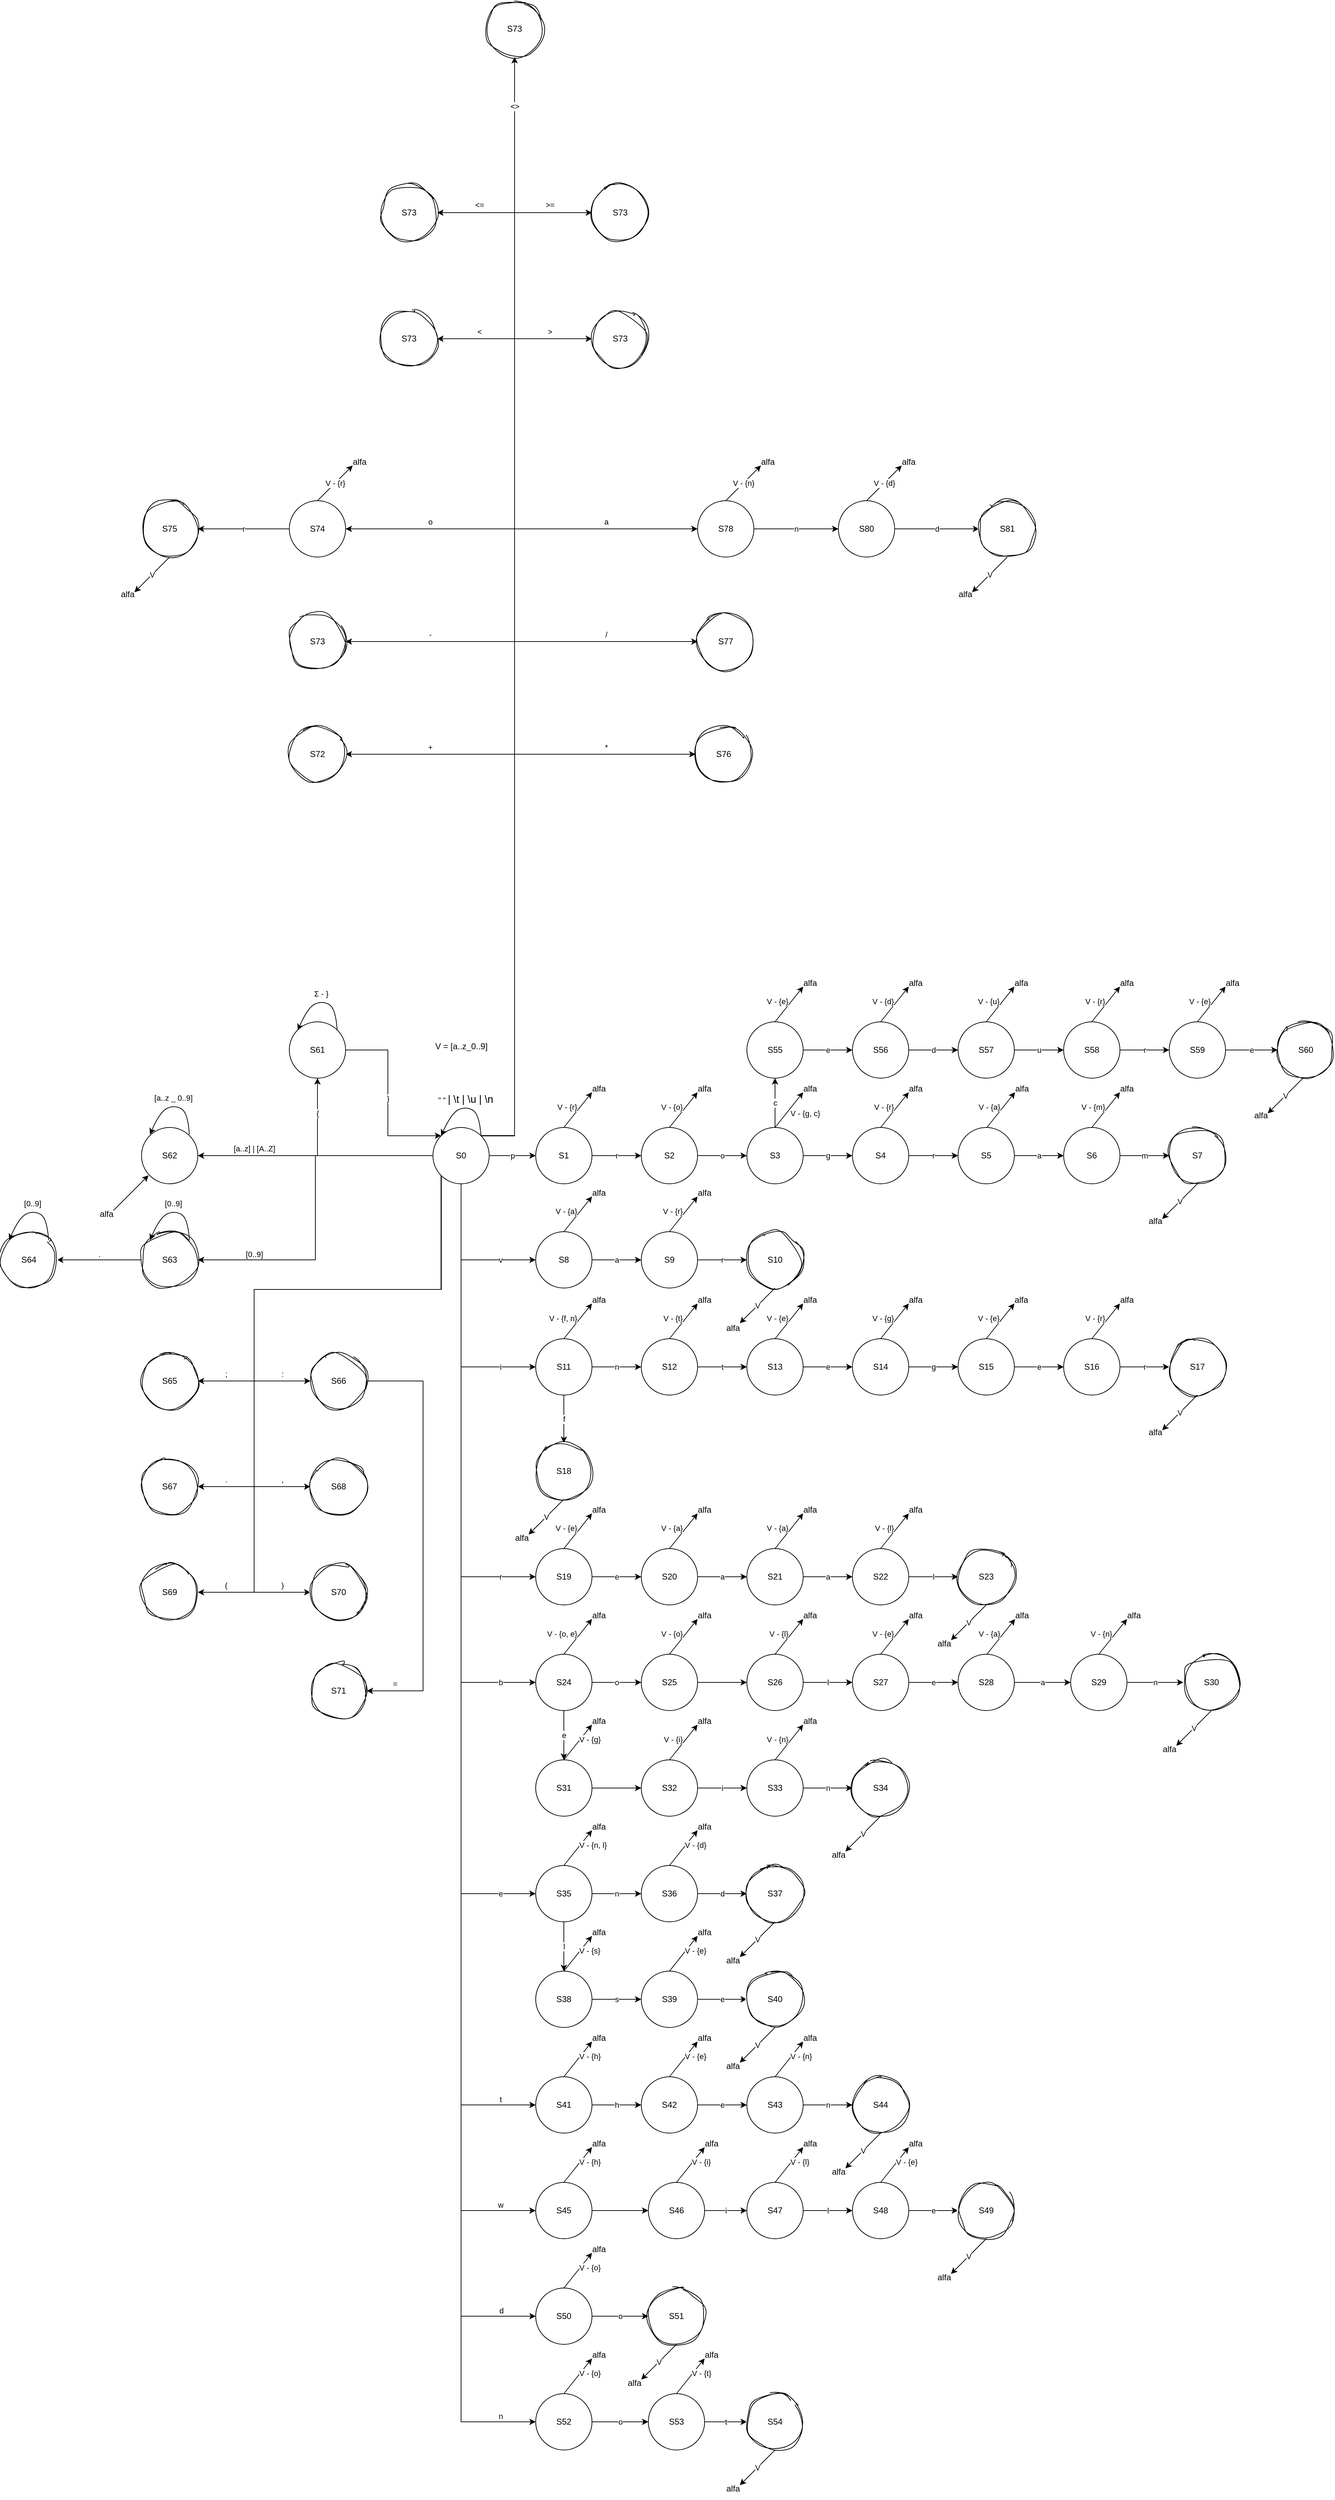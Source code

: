 <mxfile version="24.0.2" type="device">
  <diagram name="Página-1" id="-5B4WaMJX5KkSV4fZgF9">
    <mxGraphModel dx="3887" dy="6782" grid="1" gridSize="10" guides="1" tooltips="1" connect="1" arrows="1" fold="1" page="1" pageScale="1" pageWidth="827" pageHeight="1169" math="0" shadow="0">
      <root>
        <mxCell id="0" />
        <mxCell id="1" parent="0" />
        <mxCell id="Fj85bXSeR_-tGHZ6afva-4" value="p" style="edgeStyle=orthogonalEdgeStyle;rounded=0;orthogonalLoop=1;jettySize=auto;html=1;" edge="1" parent="1" source="Fj85bXSeR_-tGHZ6afva-1" target="Fj85bXSeR_-tGHZ6afva-3">
          <mxGeometry relative="1" as="geometry" />
        </mxCell>
        <mxCell id="Fj85bXSeR_-tGHZ6afva-47" value="i" style="edgeStyle=orthogonalEdgeStyle;rounded=0;orthogonalLoop=1;jettySize=auto;html=1;exitX=0.5;exitY=1;exitDx=0;exitDy=0;entryX=0;entryY=0.5;entryDx=0;entryDy=0;" edge="1" parent="1" source="Fj85bXSeR_-tGHZ6afva-1" target="Fj85bXSeR_-tGHZ6afva-46">
          <mxGeometry x="0.727" relative="1" as="geometry">
            <mxPoint as="offset" />
          </mxGeometry>
        </mxCell>
        <mxCell id="Fj85bXSeR_-tGHZ6afva-81" value="r" style="edgeStyle=orthogonalEdgeStyle;rounded=0;orthogonalLoop=1;jettySize=auto;html=1;exitX=0.5;exitY=1;exitDx=0;exitDy=0;entryX=0;entryY=0.5;entryDx=0;entryDy=0;" edge="1" parent="1" source="Fj85bXSeR_-tGHZ6afva-1" target="Fj85bXSeR_-tGHZ6afva-80">
          <mxGeometry x="0.849" relative="1" as="geometry">
            <mxPoint as="offset" />
          </mxGeometry>
        </mxCell>
        <mxCell id="Fj85bXSeR_-tGHZ6afva-101" value="b" style="edgeStyle=orthogonalEdgeStyle;rounded=0;orthogonalLoop=1;jettySize=auto;html=1;exitX=0.5;exitY=1;exitDx=0;exitDy=0;entryX=0;entryY=0.5;entryDx=0;entryDy=0;" edge="1" parent="1" source="Fj85bXSeR_-tGHZ6afva-1" target="Fj85bXSeR_-tGHZ6afva-100">
          <mxGeometry x="0.877" relative="1" as="geometry">
            <mxPoint as="offset" />
          </mxGeometry>
        </mxCell>
        <mxCell id="Fj85bXSeR_-tGHZ6afva-145" value="e" style="edgeStyle=orthogonalEdgeStyle;rounded=0;orthogonalLoop=1;jettySize=auto;html=1;exitX=0.5;exitY=1;exitDx=0;exitDy=0;entryX=0;entryY=0.5;entryDx=0;entryDy=0;" edge="1" parent="1" source="Fj85bXSeR_-tGHZ6afva-1" target="Fj85bXSeR_-tGHZ6afva-144">
          <mxGeometry x="0.91" relative="1" as="geometry">
            <mxPoint as="offset" />
          </mxGeometry>
        </mxCell>
        <mxCell id="Fj85bXSeR_-tGHZ6afva-172" value="t" style="edgeStyle=orthogonalEdgeStyle;rounded=0;orthogonalLoop=1;jettySize=auto;html=1;exitX=0.5;exitY=1;exitDx=0;exitDy=0;entryX=0;entryY=0.5;entryDx=0;entryDy=0;" edge="1" parent="1" source="Fj85bXSeR_-tGHZ6afva-1" target="Fj85bXSeR_-tGHZ6afva-171">
          <mxGeometry x="0.929" y="8" relative="1" as="geometry">
            <mxPoint as="offset" />
          </mxGeometry>
        </mxCell>
        <mxCell id="Fj85bXSeR_-tGHZ6afva-189" value="w" style="edgeStyle=orthogonalEdgeStyle;rounded=0;orthogonalLoop=1;jettySize=auto;html=1;exitX=0.5;exitY=1;exitDx=0;exitDy=0;entryX=0;entryY=0.5;entryDx=0;entryDy=0;" edge="1" parent="1" source="Fj85bXSeR_-tGHZ6afva-1" target="Fj85bXSeR_-tGHZ6afva-188">
          <mxGeometry x="0.936" y="8" relative="1" as="geometry">
            <mxPoint as="offset" />
          </mxGeometry>
        </mxCell>
        <mxCell id="Fj85bXSeR_-tGHZ6afva-211" value="d" style="edgeStyle=orthogonalEdgeStyle;rounded=0;orthogonalLoop=1;jettySize=auto;html=1;exitX=0.5;exitY=1;exitDx=0;exitDy=0;entryX=0;entryY=0.5;entryDx=0;entryDy=0;" edge="1" parent="1" source="Fj85bXSeR_-tGHZ6afva-1" target="Fj85bXSeR_-tGHZ6afva-210">
          <mxGeometry x="0.942" y="8" relative="1" as="geometry">
            <mxPoint as="offset" />
          </mxGeometry>
        </mxCell>
        <mxCell id="Fj85bXSeR_-tGHZ6afva-219" value="n" style="edgeStyle=orthogonalEdgeStyle;rounded=0;orthogonalLoop=1;jettySize=auto;html=1;exitX=0.5;exitY=1;exitDx=0;exitDy=0;entryX=0;entryY=0.5;entryDx=0;entryDy=0;" edge="1" parent="1" source="Fj85bXSeR_-tGHZ6afva-1" target="Fj85bXSeR_-tGHZ6afva-218">
          <mxGeometry x="0.946" y="8" relative="1" as="geometry">
            <mxPoint as="offset" />
          </mxGeometry>
        </mxCell>
        <mxCell id="Fj85bXSeR_-tGHZ6afva-255" value="{" style="edgeStyle=orthogonalEdgeStyle;rounded=0;orthogonalLoop=1;jettySize=auto;html=1;exitX=0;exitY=0.5;exitDx=0;exitDy=0;" edge="1" parent="1" source="Fj85bXSeR_-tGHZ6afva-1" target="Fj85bXSeR_-tGHZ6afva-254">
          <mxGeometry x="0.635" relative="1" as="geometry">
            <mxPoint as="offset" />
          </mxGeometry>
        </mxCell>
        <mxCell id="Fj85bXSeR_-tGHZ6afva-260" value="[a..z] | [A..Z]" style="edgeStyle=orthogonalEdgeStyle;rounded=0;orthogonalLoop=1;jettySize=auto;html=1;exitX=0;exitY=0.5;exitDx=0;exitDy=0;entryX=1;entryY=0.5;entryDx=0;entryDy=0;" edge="1" parent="1" source="Fj85bXSeR_-tGHZ6afva-1" target="Fj85bXSeR_-tGHZ6afva-259">
          <mxGeometry x="0.521" y="-10" relative="1" as="geometry">
            <mxPoint as="offset" />
          </mxGeometry>
        </mxCell>
        <mxCell id="Fj85bXSeR_-tGHZ6afva-265" value="[0..9]" style="edgeStyle=orthogonalEdgeStyle;rounded=0;orthogonalLoop=1;jettySize=auto;html=1;exitX=0;exitY=0.5;exitDx=0;exitDy=0;entryX=1;entryY=0.5;entryDx=0;entryDy=0;" edge="1" parent="1" source="Fj85bXSeR_-tGHZ6afva-1" target="Fj85bXSeR_-tGHZ6afva-264">
          <mxGeometry x="0.668" y="-8" relative="1" as="geometry">
            <mxPoint as="offset" />
          </mxGeometry>
        </mxCell>
        <mxCell id="Fj85bXSeR_-tGHZ6afva-271" value=";" style="edgeStyle=orthogonalEdgeStyle;rounded=0;orthogonalLoop=1;jettySize=auto;html=1;exitX=0;exitY=1;exitDx=0;exitDy=0;entryX=1;entryY=0.5;entryDx=0;entryDy=0;" edge="1" parent="1" source="Fj85bXSeR_-tGHZ6afva-1" target="Fj85bXSeR_-tGHZ6afva-270">
          <mxGeometry x="0.875" y="-10" relative="1" as="geometry">
            <Array as="points">
              <mxPoint x="386" y="400" />
              <mxPoint x="120" y="400" />
              <mxPoint x="120" y="530" />
            </Array>
            <mxPoint as="offset" />
          </mxGeometry>
        </mxCell>
        <mxCell id="Fj85bXSeR_-tGHZ6afva-273" value=":" style="edgeStyle=orthogonalEdgeStyle;rounded=0;orthogonalLoop=1;jettySize=auto;html=1;exitX=0;exitY=1;exitDx=0;exitDy=0;entryX=0;entryY=0.5;entryDx=0;entryDy=0;" edge="1" parent="1" source="Fj85bXSeR_-tGHZ6afva-1" target="Fj85bXSeR_-tGHZ6afva-272">
          <mxGeometry x="0.875" y="10" relative="1" as="geometry">
            <Array as="points">
              <mxPoint x="386" y="400" />
              <mxPoint x="120" y="400" />
              <mxPoint x="120" y="530" />
            </Array>
            <mxPoint as="offset" />
          </mxGeometry>
        </mxCell>
        <mxCell id="Fj85bXSeR_-tGHZ6afva-275" value="." style="edgeStyle=orthogonalEdgeStyle;rounded=0;orthogonalLoop=1;jettySize=auto;html=1;exitX=0;exitY=1;exitDx=0;exitDy=0;entryX=1;entryY=0.5;entryDx=0;entryDy=0;" edge="1" parent="1" source="Fj85bXSeR_-tGHZ6afva-1" target="Fj85bXSeR_-tGHZ6afva-274">
          <mxGeometry x="0.898" y="-10" relative="1" as="geometry">
            <Array as="points">
              <mxPoint x="386" y="400" />
              <mxPoint x="120" y="400" />
              <mxPoint x="120" y="680" />
            </Array>
            <mxPoint as="offset" />
          </mxGeometry>
        </mxCell>
        <mxCell id="Fj85bXSeR_-tGHZ6afva-277" value="," style="edgeStyle=orthogonalEdgeStyle;rounded=0;orthogonalLoop=1;jettySize=auto;html=1;exitX=0;exitY=1;exitDx=0;exitDy=0;entryX=0;entryY=0.5;entryDx=0;entryDy=0;" edge="1" parent="1" source="Fj85bXSeR_-tGHZ6afva-1" target="Fj85bXSeR_-tGHZ6afva-276">
          <mxGeometry x="0.898" y="10" relative="1" as="geometry">
            <Array as="points">
              <mxPoint x="386" y="400" />
              <mxPoint x="120" y="400" />
              <mxPoint x="120" y="680" />
            </Array>
            <mxPoint as="offset" />
          </mxGeometry>
        </mxCell>
        <mxCell id="Fj85bXSeR_-tGHZ6afva-280" value="(" style="edgeStyle=orthogonalEdgeStyle;rounded=0;orthogonalLoop=1;jettySize=auto;html=1;exitX=0;exitY=1;exitDx=0;exitDy=0;entryX=1;entryY=0.5;entryDx=0;entryDy=0;" edge="1" parent="1" source="Fj85bXSeR_-tGHZ6afva-1" target="Fj85bXSeR_-tGHZ6afva-278">
          <mxGeometry x="0.915" y="-10" relative="1" as="geometry">
            <Array as="points">
              <mxPoint x="386" y="400" />
              <mxPoint x="120" y="400" />
              <mxPoint x="120" y="830" />
            </Array>
            <mxPoint as="offset" />
          </mxGeometry>
        </mxCell>
        <mxCell id="Fj85bXSeR_-tGHZ6afva-281" value=")" style="edgeStyle=orthogonalEdgeStyle;rounded=0;orthogonalLoop=1;jettySize=auto;html=1;exitX=0;exitY=1;exitDx=0;exitDy=0;entryX=0;entryY=0.5;entryDx=0;entryDy=0;" edge="1" parent="1" source="Fj85bXSeR_-tGHZ6afva-1" target="Fj85bXSeR_-tGHZ6afva-279">
          <mxGeometry x="0.915" y="10" relative="1" as="geometry">
            <Array as="points">
              <mxPoint x="386" y="400" />
              <mxPoint x="120" y="400" />
              <mxPoint x="120" y="830" />
            </Array>
            <mxPoint as="offset" />
          </mxGeometry>
        </mxCell>
        <mxCell id="Fj85bXSeR_-tGHZ6afva-288" value="+" style="edgeStyle=orthogonalEdgeStyle;rounded=0;orthogonalLoop=1;jettySize=auto;html=1;exitX=1;exitY=0;exitDx=0;exitDy=0;entryX=1;entryY=0.5;entryDx=0;entryDy=0;" edge="1" parent="1" source="Fj85bXSeR_-tGHZ6afva-1" target="Fj85bXSeR_-tGHZ6afva-284">
          <mxGeometry x="0.711" y="-10" relative="1" as="geometry">
            <Array as="points">
              <mxPoint x="490" y="182" />
              <mxPoint x="490" y="-360" />
            </Array>
            <mxPoint as="offset" />
          </mxGeometry>
        </mxCell>
        <mxCell id="Fj85bXSeR_-tGHZ6afva-289" value="-" style="edgeStyle=orthogonalEdgeStyle;rounded=0;orthogonalLoop=1;jettySize=auto;html=1;exitX=1;exitY=0;exitDx=0;exitDy=0;entryX=1;entryY=0.5;entryDx=0;entryDy=0;" edge="1" parent="1" source="Fj85bXSeR_-tGHZ6afva-1" target="Fj85bXSeR_-tGHZ6afva-285">
          <mxGeometry x="0.757" y="-10" relative="1" as="geometry">
            <Array as="points">
              <mxPoint x="490" y="182" />
              <mxPoint x="490" y="-520" />
            </Array>
            <mxPoint as="offset" />
          </mxGeometry>
        </mxCell>
        <mxCell id="Fj85bXSeR_-tGHZ6afva-290" value="o" style="edgeStyle=orthogonalEdgeStyle;rounded=0;orthogonalLoop=1;jettySize=auto;html=1;exitX=1;exitY=0;exitDx=0;exitDy=0;entryX=1;entryY=0.5;entryDx=0;entryDy=0;" edge="1" parent="1" source="Fj85bXSeR_-tGHZ6afva-1" target="Fj85bXSeR_-tGHZ6afva-286">
          <mxGeometry x="0.791" y="-10" relative="1" as="geometry">
            <Array as="points">
              <mxPoint x="490" y="182" />
              <mxPoint x="490" y="-680" />
            </Array>
            <mxPoint as="offset" />
          </mxGeometry>
        </mxCell>
        <mxCell id="Fj85bXSeR_-tGHZ6afva-302" value="*" style="edgeStyle=orthogonalEdgeStyle;rounded=0;orthogonalLoop=1;jettySize=auto;html=1;exitX=1;exitY=0;exitDx=0;exitDy=0;entryX=0;entryY=0.5;entryDx=0;entryDy=0;" edge="1" parent="1" source="Fj85bXSeR_-tGHZ6afva-1" target="Fj85bXSeR_-tGHZ6afva-297">
          <mxGeometry x="0.7" y="10" relative="1" as="geometry">
            <Array as="points">
              <mxPoint x="490" y="182" />
              <mxPoint x="490" y="-360" />
            </Array>
            <mxPoint as="offset" />
          </mxGeometry>
        </mxCell>
        <mxCell id="Fj85bXSeR_-tGHZ6afva-303" value="/" style="edgeStyle=orthogonalEdgeStyle;rounded=0;orthogonalLoop=1;jettySize=auto;html=1;exitX=1;exitY=0;exitDx=0;exitDy=0;entryX=0;entryY=0.5;entryDx=0;entryDy=0;" edge="1" parent="1" source="Fj85bXSeR_-tGHZ6afva-1" target="Fj85bXSeR_-tGHZ6afva-298">
          <mxGeometry x="0.742" y="10" relative="1" as="geometry">
            <Array as="points">
              <mxPoint x="490" y="182" />
              <mxPoint x="490" y="-520" />
            </Array>
            <mxPoint as="offset" />
          </mxGeometry>
        </mxCell>
        <mxCell id="Fj85bXSeR_-tGHZ6afva-305" value="a" style="edgeStyle=orthogonalEdgeStyle;rounded=0;orthogonalLoop=1;jettySize=auto;html=1;exitX=1;exitY=0;exitDx=0;exitDy=0;entryX=0;entryY=0.5;entryDx=0;entryDy=0;" edge="1" parent="1" source="Fj85bXSeR_-tGHZ6afva-1" target="Fj85bXSeR_-tGHZ6afva-299">
          <mxGeometry x="0.778" y="10" relative="1" as="geometry">
            <Array as="points">
              <mxPoint x="490" y="182" />
              <mxPoint x="490" y="-680" />
            </Array>
            <mxPoint as="offset" />
          </mxGeometry>
        </mxCell>
        <mxCell id="Fj85bXSeR_-tGHZ6afva-321" value="&amp;lt;" style="edgeStyle=orthogonalEdgeStyle;rounded=0;orthogonalLoop=1;jettySize=auto;html=1;exitX=1;exitY=0;exitDx=0;exitDy=0;entryX=1;entryY=0.5;entryDx=0;entryDy=0;" edge="1" parent="1" source="Fj85bXSeR_-tGHZ6afva-1" target="Fj85bXSeR_-tGHZ6afva-316">
          <mxGeometry x="0.907" y="-10" relative="1" as="geometry">
            <Array as="points">
              <mxPoint x="490" y="182" />
              <mxPoint x="490" y="-950" />
            </Array>
            <mxPoint as="offset" />
          </mxGeometry>
        </mxCell>
        <mxCell id="Fj85bXSeR_-tGHZ6afva-322" value="&amp;gt;" style="edgeStyle=orthogonalEdgeStyle;rounded=0;orthogonalLoop=1;jettySize=auto;html=1;exitX=1;exitY=0;exitDx=0;exitDy=0;entryX=0;entryY=0.5;entryDx=0;entryDy=0;" edge="1" parent="1" source="Fj85bXSeR_-tGHZ6afva-1" target="Fj85bXSeR_-tGHZ6afva-317">
          <mxGeometry x="0.907" y="10" relative="1" as="geometry">
            <Array as="points">
              <mxPoint x="490" y="182" />
              <mxPoint x="490" y="-950" />
            </Array>
            <mxPoint as="offset" />
          </mxGeometry>
        </mxCell>
        <mxCell id="Fj85bXSeR_-tGHZ6afva-323" value="&amp;lt;=" style="edgeStyle=orthogonalEdgeStyle;rounded=0;orthogonalLoop=1;jettySize=auto;html=1;exitX=1;exitY=0;exitDx=0;exitDy=0;entryX=1;entryY=0.5;entryDx=0;entryDy=0;" edge="1" parent="1" source="Fj85bXSeR_-tGHZ6afva-1" target="Fj85bXSeR_-tGHZ6afva-318">
          <mxGeometry x="0.918" y="-11" relative="1" as="geometry">
            <Array as="points">
              <mxPoint x="490" y="182" />
              <mxPoint x="490" y="-1129" />
            </Array>
            <mxPoint as="offset" />
          </mxGeometry>
        </mxCell>
        <mxCell id="Fj85bXSeR_-tGHZ6afva-324" value="&amp;gt;=" style="edgeStyle=orthogonalEdgeStyle;rounded=0;orthogonalLoop=1;jettySize=auto;html=1;exitX=1;exitY=0;exitDx=0;exitDy=0;entryX=0;entryY=0.5;entryDx=0;entryDy=0;" edge="1" parent="1" source="Fj85bXSeR_-tGHZ6afva-1" target="Fj85bXSeR_-tGHZ6afva-319">
          <mxGeometry x="0.918" y="11" relative="1" as="geometry">
            <Array as="points">
              <mxPoint x="490" y="182" />
              <mxPoint x="490" y="-1129" />
            </Array>
            <mxPoint as="offset" />
          </mxGeometry>
        </mxCell>
        <mxCell id="Fj85bXSeR_-tGHZ6afva-326" value="&amp;lt;&amp;gt;" style="edgeStyle=orthogonalEdgeStyle;rounded=0;orthogonalLoop=1;jettySize=auto;html=1;exitX=1;exitY=0;exitDx=0;exitDy=0;entryX=0.5;entryY=1;entryDx=0;entryDy=0;" edge="1" parent="1" source="Fj85bXSeR_-tGHZ6afva-1" target="Fj85bXSeR_-tGHZ6afva-320">
          <mxGeometry x="0.911" relative="1" as="geometry">
            <Array as="points">
              <mxPoint x="490" y="182" />
              <mxPoint x="490" y="-1300" />
            </Array>
            <mxPoint as="offset" />
          </mxGeometry>
        </mxCell>
        <mxCell id="Fj85bXSeR_-tGHZ6afva-1" value="S0" style="ellipse;whiteSpace=wrap;html=1;aspect=fixed;" vertex="1" parent="1">
          <mxGeometry x="374" y="170" width="80" height="80" as="geometry" />
        </mxCell>
        <mxCell id="Fj85bXSeR_-tGHZ6afva-2" value="&quot; &quot;&amp;nbsp;&lt;span style=&quot;font-size:11.0pt;line-height:107%;&lt;br/&gt;font-family:&amp;quot;Aptos&amp;quot;,sans-serif;mso-ascii-theme-font:minor-latin;mso-fareast-font-family:&lt;br/&gt;Aptos;mso-fareast-theme-font:minor-latin;mso-hansi-theme-font:minor-latin;&lt;br/&gt;mso-bidi-font-family:&amp;quot;Times New Roman&amp;quot;;mso-bidi-theme-font:minor-bidi;&lt;br/&gt;mso-ansi-language:PT-BR;mso-fareast-language:EN-US;mso-bidi-language:AR-SA&quot;&gt;|&amp;nbsp;&lt;/span&gt;&lt;span style=&quot;font-size:11.0pt;line-height:107%;&lt;br/&gt;font-family:&amp;quot;Aptos&amp;quot;,sans-serif;mso-ascii-theme-font:minor-latin;mso-fareast-font-family:&lt;br/&gt;Aptos;mso-fareast-theme-font:minor-latin;mso-hansi-theme-font:minor-latin;&lt;br/&gt;mso-bidi-font-family:&amp;quot;Times New Roman&amp;quot;;mso-bidi-theme-font:minor-bidi;&lt;br/&gt;mso-ansi-language:PT-BR;mso-fareast-language:EN-US;mso-bidi-language:AR-SA&quot;&gt;\t&amp;nbsp;&lt;/span&gt;&lt;span style=&quot;font-size: 11pt; line-height: 15.693px;&quot;&gt;|&amp;nbsp;&lt;/span&gt;&lt;span style=&quot;font-size: 11pt; line-height: 15.693px; font-family: Aptos, sans-serif;&quot;&gt;\u&amp;nbsp;&lt;/span&gt;&lt;span style=&quot;font-size: 11pt; line-height: 15.693px;&quot;&gt;|&amp;nbsp;&lt;/span&gt;&lt;span style=&quot;font-size: 11pt; line-height: 15.693px; font-family: Aptos, sans-serif;&quot;&gt;\n&lt;/span&gt;" style="curved=1;endArrow=classic;html=1;rounded=0;entryX=0;entryY=0;entryDx=0;entryDy=0;exitX=1;exitY=0;exitDx=0;exitDy=0;" edge="1" parent="1" source="Fj85bXSeR_-tGHZ6afva-1" target="Fj85bXSeR_-tGHZ6afva-1">
          <mxGeometry x="-0.027" y="-10" width="50" height="50" relative="1" as="geometry">
            <mxPoint x="320" y="420" as="sourcePoint" />
            <mxPoint x="370" y="370" as="targetPoint" />
            <Array as="points">
              <mxPoint x="440" y="150" />
              <mxPoint x="420" y="140" />
              <mxPoint x="400" y="150" />
            </Array>
            <mxPoint x="4" y="-1" as="offset" />
          </mxGeometry>
        </mxCell>
        <mxCell id="Fj85bXSeR_-tGHZ6afva-8" value="r" style="edgeStyle=orthogonalEdgeStyle;rounded=0;orthogonalLoop=1;jettySize=auto;html=1;" edge="1" parent="1" source="Fj85bXSeR_-tGHZ6afva-3" target="Fj85bXSeR_-tGHZ6afva-7">
          <mxGeometry relative="1" as="geometry" />
        </mxCell>
        <mxCell id="Fj85bXSeR_-tGHZ6afva-3" value="S1" style="ellipse;whiteSpace=wrap;html=1;aspect=fixed;" vertex="1" parent="1">
          <mxGeometry x="520" y="170" width="80" height="80" as="geometry" />
        </mxCell>
        <mxCell id="Fj85bXSeR_-tGHZ6afva-5" value="V - {r}" style="endArrow=classic;html=1;rounded=0;exitX=0.5;exitY=0;exitDx=0;exitDy=0;align=right;labelPosition=left;verticalLabelPosition=top;verticalAlign=bottom;" edge="1" parent="1" source="Fj85bXSeR_-tGHZ6afva-3">
          <mxGeometry x="-0.122" y="-3" width="50" height="50" relative="1" as="geometry">
            <mxPoint x="560" y="160" as="sourcePoint" />
            <mxPoint x="600" y="120" as="targetPoint" />
            <mxPoint as="offset" />
          </mxGeometry>
        </mxCell>
        <mxCell id="Fj85bXSeR_-tGHZ6afva-6" value="alfa" style="text;html=1;align=center;verticalAlign=middle;whiteSpace=wrap;rounded=0;" vertex="1" parent="1">
          <mxGeometry x="580" y="100" width="60" height="30" as="geometry" />
        </mxCell>
        <mxCell id="Fj85bXSeR_-tGHZ6afva-12" value="o" style="edgeStyle=orthogonalEdgeStyle;rounded=0;orthogonalLoop=1;jettySize=auto;html=1;" edge="1" parent="1" source="Fj85bXSeR_-tGHZ6afva-7" target="Fj85bXSeR_-tGHZ6afva-11">
          <mxGeometry relative="1" as="geometry" />
        </mxCell>
        <mxCell id="Fj85bXSeR_-tGHZ6afva-7" value="S2" style="ellipse;whiteSpace=wrap;html=1;aspect=fixed;" vertex="1" parent="1">
          <mxGeometry x="670" y="170" width="80" height="80" as="geometry" />
        </mxCell>
        <mxCell id="Fj85bXSeR_-tGHZ6afva-9" value="V - {o}" style="endArrow=classic;html=1;rounded=0;align=right;labelPosition=left;verticalLabelPosition=top;verticalAlign=bottom;" edge="1" parent="1">
          <mxGeometry x="-0.122" y="-3" width="50" height="50" relative="1" as="geometry">
            <mxPoint x="710" y="170" as="sourcePoint" />
            <mxPoint x="750" y="120" as="targetPoint" />
            <mxPoint as="offset" />
          </mxGeometry>
        </mxCell>
        <mxCell id="Fj85bXSeR_-tGHZ6afva-10" value="alfa" style="text;html=1;align=center;verticalAlign=middle;whiteSpace=wrap;rounded=0;" vertex="1" parent="1">
          <mxGeometry x="730" y="100" width="60" height="30" as="geometry" />
        </mxCell>
        <mxCell id="Fj85bXSeR_-tGHZ6afva-16" value="g" style="edgeStyle=orthogonalEdgeStyle;rounded=0;orthogonalLoop=1;jettySize=auto;html=1;" edge="1" parent="1" source="Fj85bXSeR_-tGHZ6afva-11" target="Fj85bXSeR_-tGHZ6afva-15">
          <mxGeometry relative="1" as="geometry" />
        </mxCell>
        <mxCell id="Fj85bXSeR_-tGHZ6afva-231" value="c" style="edgeStyle=orthogonalEdgeStyle;rounded=0;orthogonalLoop=1;jettySize=auto;html=1;" edge="1" parent="1" source="Fj85bXSeR_-tGHZ6afva-11" target="Fj85bXSeR_-tGHZ6afva-230">
          <mxGeometry relative="1" as="geometry" />
        </mxCell>
        <mxCell id="Fj85bXSeR_-tGHZ6afva-11" value="S3" style="ellipse;whiteSpace=wrap;html=1;aspect=fixed;" vertex="1" parent="1">
          <mxGeometry x="820" y="170" width="80" height="80" as="geometry" />
        </mxCell>
        <mxCell id="Fj85bXSeR_-tGHZ6afva-13" value="V - {g, c}" style="endArrow=classic;html=1;rounded=0;align=left;labelPosition=right;verticalLabelPosition=middle;verticalAlign=middle;" edge="1" parent="1">
          <mxGeometry x="-0.122" y="-3" width="50" height="50" relative="1" as="geometry">
            <mxPoint x="860" y="170" as="sourcePoint" />
            <mxPoint x="900" y="120" as="targetPoint" />
            <mxPoint as="offset" />
          </mxGeometry>
        </mxCell>
        <mxCell id="Fj85bXSeR_-tGHZ6afva-14" value="alfa" style="text;html=1;align=center;verticalAlign=middle;whiteSpace=wrap;rounded=0;" vertex="1" parent="1">
          <mxGeometry x="880" y="100" width="60" height="30" as="geometry" />
        </mxCell>
        <mxCell id="Fj85bXSeR_-tGHZ6afva-20" value="r" style="edgeStyle=orthogonalEdgeStyle;rounded=0;orthogonalLoop=1;jettySize=auto;html=1;" edge="1" parent="1" source="Fj85bXSeR_-tGHZ6afva-15" target="Fj85bXSeR_-tGHZ6afva-19">
          <mxGeometry relative="1" as="geometry" />
        </mxCell>
        <mxCell id="Fj85bXSeR_-tGHZ6afva-15" value="S4" style="ellipse;whiteSpace=wrap;html=1;aspect=fixed;" vertex="1" parent="1">
          <mxGeometry x="970" y="170" width="80" height="80" as="geometry" />
        </mxCell>
        <mxCell id="Fj85bXSeR_-tGHZ6afva-17" value="V - {r}" style="endArrow=classic;html=1;rounded=0;align=right;labelPosition=left;verticalLabelPosition=top;verticalAlign=bottom;" edge="1" parent="1">
          <mxGeometry x="-0.122" y="-3" width="50" height="50" relative="1" as="geometry">
            <mxPoint x="1010" y="170" as="sourcePoint" />
            <mxPoint x="1050" y="120" as="targetPoint" />
            <mxPoint as="offset" />
          </mxGeometry>
        </mxCell>
        <mxCell id="Fj85bXSeR_-tGHZ6afva-18" value="alfa" style="text;html=1;align=center;verticalAlign=middle;whiteSpace=wrap;rounded=0;" vertex="1" parent="1">
          <mxGeometry x="1030" y="100" width="60" height="30" as="geometry" />
        </mxCell>
        <mxCell id="Fj85bXSeR_-tGHZ6afva-24" value="a" style="edgeStyle=orthogonalEdgeStyle;rounded=0;orthogonalLoop=1;jettySize=auto;html=1;" edge="1" parent="1" source="Fj85bXSeR_-tGHZ6afva-19" target="Fj85bXSeR_-tGHZ6afva-23">
          <mxGeometry relative="1" as="geometry" />
        </mxCell>
        <mxCell id="Fj85bXSeR_-tGHZ6afva-19" value="S5" style="ellipse;whiteSpace=wrap;html=1;aspect=fixed;" vertex="1" parent="1">
          <mxGeometry x="1120" y="170" width="80" height="80" as="geometry" />
        </mxCell>
        <mxCell id="Fj85bXSeR_-tGHZ6afva-21" value="V - {a}" style="endArrow=classic;html=1;rounded=0;align=right;labelPosition=left;verticalLabelPosition=top;verticalAlign=bottom;" edge="1" parent="1">
          <mxGeometry x="-0.122" y="-3" width="50" height="50" relative="1" as="geometry">
            <mxPoint x="1161" y="170" as="sourcePoint" />
            <mxPoint x="1201" y="120" as="targetPoint" />
            <mxPoint as="offset" />
          </mxGeometry>
        </mxCell>
        <mxCell id="Fj85bXSeR_-tGHZ6afva-22" value="alfa" style="text;html=1;align=center;verticalAlign=middle;whiteSpace=wrap;rounded=0;" vertex="1" parent="1">
          <mxGeometry x="1181" y="100" width="60" height="30" as="geometry" />
        </mxCell>
        <mxCell id="Fj85bXSeR_-tGHZ6afva-29" value="m" style="edgeStyle=orthogonalEdgeStyle;rounded=0;orthogonalLoop=1;jettySize=auto;html=1;" edge="1" parent="1" source="Fj85bXSeR_-tGHZ6afva-23" target="Fj85bXSeR_-tGHZ6afva-28">
          <mxGeometry relative="1" as="geometry" />
        </mxCell>
        <mxCell id="Fj85bXSeR_-tGHZ6afva-23" value="S6" style="ellipse;whiteSpace=wrap;html=1;aspect=fixed;" vertex="1" parent="1">
          <mxGeometry x="1270" y="170" width="80" height="80" as="geometry" />
        </mxCell>
        <mxCell id="Fj85bXSeR_-tGHZ6afva-25" value="V - {m}" style="endArrow=classic;html=1;rounded=0;align=right;labelPosition=left;verticalLabelPosition=top;verticalAlign=bottom;" edge="1" parent="1">
          <mxGeometry x="-0.122" y="-3" width="50" height="50" relative="1" as="geometry">
            <mxPoint x="1310" y="170" as="sourcePoint" />
            <mxPoint x="1350" y="120" as="targetPoint" />
            <mxPoint as="offset" />
          </mxGeometry>
        </mxCell>
        <mxCell id="Fj85bXSeR_-tGHZ6afva-26" value="alfa" style="text;html=1;align=center;verticalAlign=middle;whiteSpace=wrap;rounded=0;" vertex="1" parent="1">
          <mxGeometry x="1330" y="100" width="60" height="30" as="geometry" />
        </mxCell>
        <mxCell id="Fj85bXSeR_-tGHZ6afva-28" value="S7" style="ellipse;whiteSpace=wrap;html=1;aspect=fixed;perimeterSpacing=0;shadow=0;textShadow=0;gradientColor=none;sketch=1;curveFitting=1;jiggle=2;" vertex="1" parent="1">
          <mxGeometry x="1420" y="170" width="80" height="80" as="geometry" />
        </mxCell>
        <mxCell id="Fj85bXSeR_-tGHZ6afva-30" value="V" style="endArrow=none;html=1;rounded=0;startArrow=classic;startFill=1;endFill=0;" edge="1" parent="1">
          <mxGeometry width="50" height="50" relative="1" as="geometry">
            <mxPoint x="1410" y="300" as="sourcePoint" />
            <mxPoint x="1460" y="250" as="targetPoint" />
          </mxGeometry>
        </mxCell>
        <mxCell id="Fj85bXSeR_-tGHZ6afva-31" value="alfa" style="text;html=1;align=center;verticalAlign=middle;resizable=0;points=[];autosize=1;strokeColor=none;fillColor=none;" vertex="1" parent="1">
          <mxGeometry x="1380" y="288" width="40" height="30" as="geometry" />
        </mxCell>
        <mxCell id="Fj85bXSeR_-tGHZ6afva-32" value="V = [a..z_0..9]" style="text;html=1;align=center;verticalAlign=middle;resizable=0;points=[];autosize=1;strokeColor=none;fillColor=none;" vertex="1" parent="1">
          <mxGeometry x="364" y="40" width="100" height="30" as="geometry" />
        </mxCell>
        <mxCell id="Fj85bXSeR_-tGHZ6afva-38" value="a" style="edgeStyle=orthogonalEdgeStyle;rounded=0;orthogonalLoop=1;jettySize=auto;html=1;" edge="1" parent="1" source="Fj85bXSeR_-tGHZ6afva-33" target="Fj85bXSeR_-tGHZ6afva-37">
          <mxGeometry relative="1" as="geometry" />
        </mxCell>
        <mxCell id="Fj85bXSeR_-tGHZ6afva-33" value="S8" style="ellipse;whiteSpace=wrap;html=1;aspect=fixed;" vertex="1" parent="1">
          <mxGeometry x="520" y="318" width="80" height="80" as="geometry" />
        </mxCell>
        <mxCell id="Fj85bXSeR_-tGHZ6afva-34" value="v" style="endArrow=classic;html=1;rounded=0;exitX=0.5;exitY=1;exitDx=0;exitDy=0;entryX=0;entryY=0.5;entryDx=0;entryDy=0;" edge="1" parent="1" source="Fj85bXSeR_-tGHZ6afva-1" target="Fj85bXSeR_-tGHZ6afva-33">
          <mxGeometry x="0.533" width="50" height="50" relative="1" as="geometry">
            <mxPoint x="450" y="360" as="sourcePoint" />
            <mxPoint x="500" y="310" as="targetPoint" />
            <Array as="points">
              <mxPoint x="414" y="358" />
            </Array>
            <mxPoint as="offset" />
          </mxGeometry>
        </mxCell>
        <mxCell id="Fj85bXSeR_-tGHZ6afva-35" value="V - {a}" style="endArrow=classic;html=1;rounded=0;exitX=0.5;exitY=0;exitDx=0;exitDy=0;align=right;labelPosition=left;verticalLabelPosition=top;verticalAlign=bottom;" edge="1" parent="1">
          <mxGeometry x="-0.122" y="-3" width="50" height="50" relative="1" as="geometry">
            <mxPoint x="560" y="318" as="sourcePoint" />
            <mxPoint x="600" y="268" as="targetPoint" />
            <mxPoint as="offset" />
          </mxGeometry>
        </mxCell>
        <mxCell id="Fj85bXSeR_-tGHZ6afva-36" value="alfa" style="text;html=1;align=center;verticalAlign=middle;whiteSpace=wrap;rounded=0;" vertex="1" parent="1">
          <mxGeometry x="580" y="248" width="60" height="30" as="geometry" />
        </mxCell>
        <mxCell id="Fj85bXSeR_-tGHZ6afva-43" value="r" style="edgeStyle=orthogonalEdgeStyle;rounded=0;orthogonalLoop=1;jettySize=auto;html=1;" edge="1" parent="1" source="Fj85bXSeR_-tGHZ6afva-37" target="Fj85bXSeR_-tGHZ6afva-42">
          <mxGeometry relative="1" as="geometry" />
        </mxCell>
        <mxCell id="Fj85bXSeR_-tGHZ6afva-37" value="S9" style="ellipse;whiteSpace=wrap;html=1;aspect=fixed;" vertex="1" parent="1">
          <mxGeometry x="670" y="318" width="80" height="80" as="geometry" />
        </mxCell>
        <mxCell id="Fj85bXSeR_-tGHZ6afva-39" value="V - {r}" style="endArrow=classic;html=1;rounded=0;exitX=0.5;exitY=0;exitDx=0;exitDy=0;align=right;labelPosition=left;verticalLabelPosition=top;verticalAlign=bottom;" edge="1" parent="1">
          <mxGeometry x="-0.122" y="-3" width="50" height="50" relative="1" as="geometry">
            <mxPoint x="710" y="318" as="sourcePoint" />
            <mxPoint x="750" y="268" as="targetPoint" />
            <mxPoint as="offset" />
          </mxGeometry>
        </mxCell>
        <mxCell id="Fj85bXSeR_-tGHZ6afva-40" value="alfa" style="text;html=1;align=center;verticalAlign=middle;whiteSpace=wrap;rounded=0;" vertex="1" parent="1">
          <mxGeometry x="730" y="248" width="60" height="30" as="geometry" />
        </mxCell>
        <mxCell id="Fj85bXSeR_-tGHZ6afva-42" value="S10" style="ellipse;whiteSpace=wrap;html=1;aspect=fixed;sketch=1;curveFitting=1;jiggle=2;" vertex="1" parent="1">
          <mxGeometry x="820" y="318" width="80" height="80" as="geometry" />
        </mxCell>
        <mxCell id="Fj85bXSeR_-tGHZ6afva-44" value="V" style="endArrow=none;startArrow=classic;html=1;rounded=0;endFill=0;" edge="1" parent="1">
          <mxGeometry width="50" height="50" relative="1" as="geometry">
            <mxPoint x="810" y="448" as="sourcePoint" />
            <mxPoint x="860" y="398" as="targetPoint" />
          </mxGeometry>
        </mxCell>
        <mxCell id="Fj85bXSeR_-tGHZ6afva-45" value="alfa" style="text;html=1;align=center;verticalAlign=middle;resizable=0;points=[];autosize=1;strokeColor=none;fillColor=none;" vertex="1" parent="1">
          <mxGeometry x="780" y="440" width="40" height="30" as="geometry" />
        </mxCell>
        <mxCell id="Fj85bXSeR_-tGHZ6afva-51" value="n" style="edgeStyle=orthogonalEdgeStyle;rounded=0;orthogonalLoop=1;jettySize=auto;html=1;" edge="1" parent="1" source="Fj85bXSeR_-tGHZ6afva-46" target="Fj85bXSeR_-tGHZ6afva-50">
          <mxGeometry relative="1" as="geometry" />
        </mxCell>
        <mxCell id="Fj85bXSeR_-tGHZ6afva-77" value="f" style="edgeStyle=orthogonalEdgeStyle;rounded=0;orthogonalLoop=1;jettySize=auto;html=1;" edge="1" parent="1" source="Fj85bXSeR_-tGHZ6afva-46" target="Fj85bXSeR_-tGHZ6afva-76">
          <mxGeometry relative="1" as="geometry" />
        </mxCell>
        <mxCell id="Fj85bXSeR_-tGHZ6afva-46" value="S11" style="ellipse;whiteSpace=wrap;html=1;aspect=fixed;" vertex="1" parent="1">
          <mxGeometry x="520" y="470" width="80" height="80" as="geometry" />
        </mxCell>
        <mxCell id="Fj85bXSeR_-tGHZ6afva-48" value="V - {f, n}" style="endArrow=classic;html=1;rounded=0;exitX=0.5;exitY=0;exitDx=0;exitDy=0;align=right;labelPosition=left;verticalLabelPosition=top;verticalAlign=bottom;" edge="1" parent="1">
          <mxGeometry x="-0.122" y="-3" width="50" height="50" relative="1" as="geometry">
            <mxPoint x="560" y="470" as="sourcePoint" />
            <mxPoint x="600" y="420" as="targetPoint" />
            <mxPoint as="offset" />
          </mxGeometry>
        </mxCell>
        <mxCell id="Fj85bXSeR_-tGHZ6afva-49" value="alfa" style="text;html=1;align=center;verticalAlign=middle;whiteSpace=wrap;rounded=0;" vertex="1" parent="1">
          <mxGeometry x="580" y="400" width="60" height="30" as="geometry" />
        </mxCell>
        <mxCell id="Fj85bXSeR_-tGHZ6afva-55" value="t" style="edgeStyle=orthogonalEdgeStyle;rounded=0;orthogonalLoop=1;jettySize=auto;html=1;" edge="1" parent="1" source="Fj85bXSeR_-tGHZ6afva-50" target="Fj85bXSeR_-tGHZ6afva-54">
          <mxGeometry relative="1" as="geometry" />
        </mxCell>
        <mxCell id="Fj85bXSeR_-tGHZ6afva-50" value="S12" style="ellipse;whiteSpace=wrap;html=1;aspect=fixed;" vertex="1" parent="1">
          <mxGeometry x="670" y="470" width="80" height="80" as="geometry" />
        </mxCell>
        <mxCell id="Fj85bXSeR_-tGHZ6afva-52" value="V - {t}" style="endArrow=classic;html=1;rounded=0;exitX=0.5;exitY=0;exitDx=0;exitDy=0;align=right;labelPosition=left;verticalLabelPosition=top;verticalAlign=bottom;" edge="1" parent="1">
          <mxGeometry x="-0.122" y="-3" width="50" height="50" relative="1" as="geometry">
            <mxPoint x="710" y="470" as="sourcePoint" />
            <mxPoint x="750" y="420" as="targetPoint" />
            <mxPoint as="offset" />
          </mxGeometry>
        </mxCell>
        <mxCell id="Fj85bXSeR_-tGHZ6afva-53" value="alfa" style="text;html=1;align=center;verticalAlign=middle;whiteSpace=wrap;rounded=0;" vertex="1" parent="1">
          <mxGeometry x="730" y="400" width="60" height="30" as="geometry" />
        </mxCell>
        <mxCell id="Fj85bXSeR_-tGHZ6afva-59" value="e" style="edgeStyle=orthogonalEdgeStyle;rounded=0;orthogonalLoop=1;jettySize=auto;html=1;" edge="1" parent="1" source="Fj85bXSeR_-tGHZ6afva-54" target="Fj85bXSeR_-tGHZ6afva-58">
          <mxGeometry relative="1" as="geometry" />
        </mxCell>
        <mxCell id="Fj85bXSeR_-tGHZ6afva-54" value="S13" style="ellipse;whiteSpace=wrap;html=1;aspect=fixed;" vertex="1" parent="1">
          <mxGeometry x="820" y="470" width="80" height="80" as="geometry" />
        </mxCell>
        <mxCell id="Fj85bXSeR_-tGHZ6afva-56" value="V - {e}" style="endArrow=classic;html=1;rounded=0;exitX=0.5;exitY=0;exitDx=0;exitDy=0;align=right;labelPosition=left;verticalLabelPosition=top;verticalAlign=bottom;" edge="1" parent="1">
          <mxGeometry x="-0.122" y="-3" width="50" height="50" relative="1" as="geometry">
            <mxPoint x="860" y="470" as="sourcePoint" />
            <mxPoint x="900" y="420" as="targetPoint" />
            <mxPoint as="offset" />
          </mxGeometry>
        </mxCell>
        <mxCell id="Fj85bXSeR_-tGHZ6afva-57" value="alfa" style="text;html=1;align=center;verticalAlign=middle;whiteSpace=wrap;rounded=0;" vertex="1" parent="1">
          <mxGeometry x="880" y="400" width="60" height="30" as="geometry" />
        </mxCell>
        <mxCell id="Fj85bXSeR_-tGHZ6afva-63" value="g" style="edgeStyle=orthogonalEdgeStyle;rounded=0;orthogonalLoop=1;jettySize=auto;html=1;" edge="1" parent="1" source="Fj85bXSeR_-tGHZ6afva-58" target="Fj85bXSeR_-tGHZ6afva-62">
          <mxGeometry relative="1" as="geometry" />
        </mxCell>
        <mxCell id="Fj85bXSeR_-tGHZ6afva-58" value="S14" style="ellipse;whiteSpace=wrap;html=1;aspect=fixed;" vertex="1" parent="1">
          <mxGeometry x="970" y="470" width="80" height="80" as="geometry" />
        </mxCell>
        <mxCell id="Fj85bXSeR_-tGHZ6afva-60" value="V - {g}" style="endArrow=classic;html=1;rounded=0;exitX=0.5;exitY=0;exitDx=0;exitDy=0;align=right;labelPosition=left;verticalLabelPosition=top;verticalAlign=bottom;" edge="1" parent="1">
          <mxGeometry x="-0.122" y="-3" width="50" height="50" relative="1" as="geometry">
            <mxPoint x="1010" y="470" as="sourcePoint" />
            <mxPoint x="1050" y="420" as="targetPoint" />
            <mxPoint as="offset" />
          </mxGeometry>
        </mxCell>
        <mxCell id="Fj85bXSeR_-tGHZ6afva-61" value="alfa" style="text;html=1;align=center;verticalAlign=middle;whiteSpace=wrap;rounded=0;" vertex="1" parent="1">
          <mxGeometry x="1030" y="400" width="60" height="30" as="geometry" />
        </mxCell>
        <mxCell id="Fj85bXSeR_-tGHZ6afva-68" value="e" style="edgeStyle=orthogonalEdgeStyle;rounded=0;orthogonalLoop=1;jettySize=auto;html=1;" edge="1" parent="1" source="Fj85bXSeR_-tGHZ6afva-62" target="Fj85bXSeR_-tGHZ6afva-66">
          <mxGeometry relative="1" as="geometry" />
        </mxCell>
        <mxCell id="Fj85bXSeR_-tGHZ6afva-62" value="S15" style="ellipse;whiteSpace=wrap;html=1;aspect=fixed;" vertex="1" parent="1">
          <mxGeometry x="1120" y="470" width="80" height="80" as="geometry" />
        </mxCell>
        <mxCell id="Fj85bXSeR_-tGHZ6afva-64" value="V - {e}" style="endArrow=classic;html=1;rounded=0;exitX=0.5;exitY=0;exitDx=0;exitDy=0;align=right;labelPosition=left;verticalLabelPosition=top;verticalAlign=bottom;" edge="1" parent="1">
          <mxGeometry x="-0.122" y="-3" width="50" height="50" relative="1" as="geometry">
            <mxPoint x="1160" y="470" as="sourcePoint" />
            <mxPoint x="1200" y="420" as="targetPoint" />
            <mxPoint as="offset" />
          </mxGeometry>
        </mxCell>
        <mxCell id="Fj85bXSeR_-tGHZ6afva-65" value="alfa" style="text;html=1;align=center;verticalAlign=middle;whiteSpace=wrap;rounded=0;" vertex="1" parent="1">
          <mxGeometry x="1180" y="400" width="60" height="30" as="geometry" />
        </mxCell>
        <mxCell id="Fj85bXSeR_-tGHZ6afva-72" value="r" style="edgeStyle=orthogonalEdgeStyle;rounded=0;orthogonalLoop=1;jettySize=auto;html=1;" edge="1" parent="1" source="Fj85bXSeR_-tGHZ6afva-66" target="Fj85bXSeR_-tGHZ6afva-71">
          <mxGeometry relative="1" as="geometry" />
        </mxCell>
        <mxCell id="Fj85bXSeR_-tGHZ6afva-66" value="S16" style="ellipse;whiteSpace=wrap;html=1;aspect=fixed;" vertex="1" parent="1">
          <mxGeometry x="1270" y="470" width="80" height="80" as="geometry" />
        </mxCell>
        <mxCell id="Fj85bXSeR_-tGHZ6afva-69" value="V - {r}" style="endArrow=classic;html=1;rounded=0;exitX=0.5;exitY=0;exitDx=0;exitDy=0;align=right;labelPosition=left;verticalLabelPosition=top;verticalAlign=bottom;" edge="1" parent="1">
          <mxGeometry x="-0.122" y="-3" width="50" height="50" relative="1" as="geometry">
            <mxPoint x="1310" y="470" as="sourcePoint" />
            <mxPoint x="1350" y="420" as="targetPoint" />
            <mxPoint as="offset" />
          </mxGeometry>
        </mxCell>
        <mxCell id="Fj85bXSeR_-tGHZ6afva-70" value="alfa" style="text;html=1;align=center;verticalAlign=middle;whiteSpace=wrap;rounded=0;" vertex="1" parent="1">
          <mxGeometry x="1330" y="400" width="60" height="30" as="geometry" />
        </mxCell>
        <mxCell id="Fj85bXSeR_-tGHZ6afva-71" value="S17" style="ellipse;whiteSpace=wrap;html=1;aspect=fixed;sketch=1;curveFitting=1;jiggle=2;" vertex="1" parent="1">
          <mxGeometry x="1420" y="470" width="80" height="80" as="geometry" />
        </mxCell>
        <mxCell id="Fj85bXSeR_-tGHZ6afva-74" value="V" style="endArrow=none;startArrow=classic;html=1;rounded=0;endFill=0;" edge="1" parent="1">
          <mxGeometry width="50" height="50" relative="1" as="geometry">
            <mxPoint x="1410" y="600" as="sourcePoint" />
            <mxPoint x="1460" y="550" as="targetPoint" />
          </mxGeometry>
        </mxCell>
        <mxCell id="Fj85bXSeR_-tGHZ6afva-75" value="alfa" style="text;html=1;align=center;verticalAlign=middle;resizable=0;points=[];autosize=1;strokeColor=none;fillColor=none;" vertex="1" parent="1">
          <mxGeometry x="1380" y="588" width="40" height="30" as="geometry" />
        </mxCell>
        <mxCell id="Fj85bXSeR_-tGHZ6afva-76" value="S18" style="ellipse;whiteSpace=wrap;html=1;aspect=fixed;sketch=1;curveFitting=1;jiggle=2;" vertex="1" parent="1">
          <mxGeometry x="520" y="618" width="80" height="80" as="geometry" />
        </mxCell>
        <mxCell id="Fj85bXSeR_-tGHZ6afva-78" value="V" style="endArrow=none;startArrow=classic;html=1;rounded=0;endFill=0;" edge="1" parent="1">
          <mxGeometry width="50" height="50" relative="1" as="geometry">
            <mxPoint x="510" y="748" as="sourcePoint" />
            <mxPoint x="560" y="698" as="targetPoint" />
          </mxGeometry>
        </mxCell>
        <mxCell id="Fj85bXSeR_-tGHZ6afva-79" value="alfa" style="text;html=1;align=center;verticalAlign=middle;resizable=0;points=[];autosize=1;strokeColor=none;fillColor=none;" vertex="1" parent="1">
          <mxGeometry x="480" y="738" width="40" height="30" as="geometry" />
        </mxCell>
        <mxCell id="Fj85bXSeR_-tGHZ6afva-85" value="e" style="edgeStyle=orthogonalEdgeStyle;rounded=0;orthogonalLoop=1;jettySize=auto;html=1;" edge="1" parent="1" source="Fj85bXSeR_-tGHZ6afva-80" target="Fj85bXSeR_-tGHZ6afva-84">
          <mxGeometry relative="1" as="geometry" />
        </mxCell>
        <mxCell id="Fj85bXSeR_-tGHZ6afva-80" value="S19" style="ellipse;whiteSpace=wrap;html=1;aspect=fixed;" vertex="1" parent="1">
          <mxGeometry x="520" y="768" width="80" height="80" as="geometry" />
        </mxCell>
        <mxCell id="Fj85bXSeR_-tGHZ6afva-82" value="V - {e}" style="endArrow=classic;html=1;rounded=0;exitX=0.5;exitY=0;exitDx=0;exitDy=0;align=right;labelPosition=left;verticalLabelPosition=top;verticalAlign=bottom;" edge="1" parent="1">
          <mxGeometry x="-0.122" y="-3" width="50" height="50" relative="1" as="geometry">
            <mxPoint x="560" y="768" as="sourcePoint" />
            <mxPoint x="600" y="718" as="targetPoint" />
            <mxPoint as="offset" />
          </mxGeometry>
        </mxCell>
        <mxCell id="Fj85bXSeR_-tGHZ6afva-83" value="alfa" style="text;html=1;align=center;verticalAlign=middle;whiteSpace=wrap;rounded=0;" vertex="1" parent="1">
          <mxGeometry x="580" y="698" width="60" height="30" as="geometry" />
        </mxCell>
        <mxCell id="Fj85bXSeR_-tGHZ6afva-89" value="a" style="edgeStyle=orthogonalEdgeStyle;rounded=0;orthogonalLoop=1;jettySize=auto;html=1;" edge="1" parent="1" source="Fj85bXSeR_-tGHZ6afva-84" target="Fj85bXSeR_-tGHZ6afva-88">
          <mxGeometry relative="1" as="geometry" />
        </mxCell>
        <mxCell id="Fj85bXSeR_-tGHZ6afva-84" value="S20" style="ellipse;whiteSpace=wrap;html=1;aspect=fixed;" vertex="1" parent="1">
          <mxGeometry x="670" y="768" width="80" height="80" as="geometry" />
        </mxCell>
        <mxCell id="Fj85bXSeR_-tGHZ6afva-86" value="V - {a}" style="endArrow=classic;html=1;rounded=0;exitX=0.5;exitY=0;exitDx=0;exitDy=0;align=right;labelPosition=left;verticalLabelPosition=top;verticalAlign=bottom;" edge="1" parent="1">
          <mxGeometry x="-0.122" y="-3" width="50" height="50" relative="1" as="geometry">
            <mxPoint x="710" y="768" as="sourcePoint" />
            <mxPoint x="750" y="718" as="targetPoint" />
            <mxPoint as="offset" />
          </mxGeometry>
        </mxCell>
        <mxCell id="Fj85bXSeR_-tGHZ6afva-87" value="alfa" style="text;html=1;align=center;verticalAlign=middle;whiteSpace=wrap;rounded=0;" vertex="1" parent="1">
          <mxGeometry x="730" y="698" width="60" height="30" as="geometry" />
        </mxCell>
        <mxCell id="Fj85bXSeR_-tGHZ6afva-93" value="a" style="edgeStyle=orthogonalEdgeStyle;rounded=0;orthogonalLoop=1;jettySize=auto;html=1;" edge="1" parent="1" source="Fj85bXSeR_-tGHZ6afva-88" target="Fj85bXSeR_-tGHZ6afva-92">
          <mxGeometry relative="1" as="geometry" />
        </mxCell>
        <mxCell id="Fj85bXSeR_-tGHZ6afva-88" value="S21" style="ellipse;whiteSpace=wrap;html=1;aspect=fixed;" vertex="1" parent="1">
          <mxGeometry x="820" y="768" width="80" height="80" as="geometry" />
        </mxCell>
        <mxCell id="Fj85bXSeR_-tGHZ6afva-90" value="V - {a}" style="endArrow=classic;html=1;rounded=0;exitX=0.5;exitY=0;exitDx=0;exitDy=0;align=right;labelPosition=left;verticalLabelPosition=top;verticalAlign=bottom;" edge="1" parent="1">
          <mxGeometry x="-0.122" y="-3" width="50" height="50" relative="1" as="geometry">
            <mxPoint x="860" y="768" as="sourcePoint" />
            <mxPoint x="900" y="718" as="targetPoint" />
            <mxPoint as="offset" />
          </mxGeometry>
        </mxCell>
        <mxCell id="Fj85bXSeR_-tGHZ6afva-91" value="alfa" style="text;html=1;align=center;verticalAlign=middle;whiteSpace=wrap;rounded=0;" vertex="1" parent="1">
          <mxGeometry x="880" y="698" width="60" height="30" as="geometry" />
        </mxCell>
        <mxCell id="Fj85bXSeR_-tGHZ6afva-97" value="l" style="edgeStyle=orthogonalEdgeStyle;rounded=0;orthogonalLoop=1;jettySize=auto;html=1;" edge="1" parent="1" source="Fj85bXSeR_-tGHZ6afva-92" target="Fj85bXSeR_-tGHZ6afva-96">
          <mxGeometry relative="1" as="geometry" />
        </mxCell>
        <mxCell id="Fj85bXSeR_-tGHZ6afva-92" value="S22" style="ellipse;whiteSpace=wrap;html=1;aspect=fixed;" vertex="1" parent="1">
          <mxGeometry x="970" y="768" width="80" height="80" as="geometry" />
        </mxCell>
        <mxCell id="Fj85bXSeR_-tGHZ6afva-94" value="V - {l}" style="endArrow=classic;html=1;rounded=0;exitX=0.5;exitY=0;exitDx=0;exitDy=0;align=right;labelPosition=left;verticalLabelPosition=top;verticalAlign=bottom;" edge="1" parent="1">
          <mxGeometry x="-0.122" y="-3" width="50" height="50" relative="1" as="geometry">
            <mxPoint x="1010" y="768" as="sourcePoint" />
            <mxPoint x="1050" y="718" as="targetPoint" />
            <mxPoint as="offset" />
          </mxGeometry>
        </mxCell>
        <mxCell id="Fj85bXSeR_-tGHZ6afva-95" value="alfa" style="text;html=1;align=center;verticalAlign=middle;whiteSpace=wrap;rounded=0;" vertex="1" parent="1">
          <mxGeometry x="1030" y="698" width="60" height="30" as="geometry" />
        </mxCell>
        <mxCell id="Fj85bXSeR_-tGHZ6afva-96" value="S23" style="ellipse;whiteSpace=wrap;html=1;aspect=fixed;sketch=1;curveFitting=1;jiggle=2;" vertex="1" parent="1">
          <mxGeometry x="1120" y="768" width="80" height="80" as="geometry" />
        </mxCell>
        <mxCell id="Fj85bXSeR_-tGHZ6afva-98" value="V" style="endArrow=none;startArrow=classic;html=1;rounded=0;endFill=0;" edge="1" parent="1">
          <mxGeometry width="50" height="50" relative="1" as="geometry">
            <mxPoint x="1110" y="898" as="sourcePoint" />
            <mxPoint x="1160" y="848" as="targetPoint" />
          </mxGeometry>
        </mxCell>
        <mxCell id="Fj85bXSeR_-tGHZ6afva-99" value="alfa" style="text;html=1;align=center;verticalAlign=middle;resizable=0;points=[];autosize=1;strokeColor=none;fillColor=none;" vertex="1" parent="1">
          <mxGeometry x="1080" y="888" width="40" height="30" as="geometry" />
        </mxCell>
        <mxCell id="Fj85bXSeR_-tGHZ6afva-105" value="o" style="edgeStyle=orthogonalEdgeStyle;rounded=0;orthogonalLoop=1;jettySize=auto;html=1;" edge="1" parent="1" source="Fj85bXSeR_-tGHZ6afva-100" target="Fj85bXSeR_-tGHZ6afva-104">
          <mxGeometry relative="1" as="geometry" />
        </mxCell>
        <mxCell id="Fj85bXSeR_-tGHZ6afva-129" value="e" style="edgeStyle=orthogonalEdgeStyle;rounded=0;orthogonalLoop=1;jettySize=auto;html=1;" edge="1" parent="1" source="Fj85bXSeR_-tGHZ6afva-100" target="Fj85bXSeR_-tGHZ6afva-128">
          <mxGeometry relative="1" as="geometry" />
        </mxCell>
        <mxCell id="Fj85bXSeR_-tGHZ6afva-100" value="S24" style="ellipse;whiteSpace=wrap;html=1;aspect=fixed;" vertex="1" parent="1">
          <mxGeometry x="520" y="918" width="80" height="80" as="geometry" />
        </mxCell>
        <mxCell id="Fj85bXSeR_-tGHZ6afva-102" value="V - {o, e}" style="endArrow=classic;html=1;rounded=0;exitX=0.5;exitY=0;exitDx=0;exitDy=0;align=right;labelPosition=left;verticalLabelPosition=top;verticalAlign=bottom;" edge="1" parent="1">
          <mxGeometry x="-0.122" y="-3" width="50" height="50" relative="1" as="geometry">
            <mxPoint x="560" y="918" as="sourcePoint" />
            <mxPoint x="600" y="868" as="targetPoint" />
            <mxPoint as="offset" />
          </mxGeometry>
        </mxCell>
        <mxCell id="Fj85bXSeR_-tGHZ6afva-103" value="alfa" style="text;html=1;align=center;verticalAlign=middle;whiteSpace=wrap;rounded=0;" vertex="1" parent="1">
          <mxGeometry x="580" y="848" width="60" height="30" as="geometry" />
        </mxCell>
        <mxCell id="Fj85bXSeR_-tGHZ6afva-109" value="" style="edgeStyle=orthogonalEdgeStyle;rounded=0;orthogonalLoop=1;jettySize=auto;html=1;" edge="1" parent="1" source="Fj85bXSeR_-tGHZ6afva-104" target="Fj85bXSeR_-tGHZ6afva-108">
          <mxGeometry relative="1" as="geometry" />
        </mxCell>
        <mxCell id="Fj85bXSeR_-tGHZ6afva-104" value="S25" style="ellipse;whiteSpace=wrap;html=1;aspect=fixed;" vertex="1" parent="1">
          <mxGeometry x="670" y="918" width="80" height="80" as="geometry" />
        </mxCell>
        <mxCell id="Fj85bXSeR_-tGHZ6afva-106" value="V - {o}" style="endArrow=classic;html=1;rounded=0;exitX=0.5;exitY=0;exitDx=0;exitDy=0;align=right;labelPosition=left;verticalLabelPosition=top;verticalAlign=bottom;" edge="1" parent="1">
          <mxGeometry x="-0.122" y="-3" width="50" height="50" relative="1" as="geometry">
            <mxPoint x="710" y="918" as="sourcePoint" />
            <mxPoint x="750" y="868" as="targetPoint" />
            <mxPoint as="offset" />
          </mxGeometry>
        </mxCell>
        <mxCell id="Fj85bXSeR_-tGHZ6afva-107" value="alfa" style="text;html=1;align=center;verticalAlign=middle;whiteSpace=wrap;rounded=0;" vertex="1" parent="1">
          <mxGeometry x="730" y="848" width="60" height="30" as="geometry" />
        </mxCell>
        <mxCell id="Fj85bXSeR_-tGHZ6afva-113" value="l" style="edgeStyle=orthogonalEdgeStyle;rounded=0;orthogonalLoop=1;jettySize=auto;html=1;" edge="1" parent="1" source="Fj85bXSeR_-tGHZ6afva-108" target="Fj85bXSeR_-tGHZ6afva-112">
          <mxGeometry relative="1" as="geometry" />
        </mxCell>
        <mxCell id="Fj85bXSeR_-tGHZ6afva-108" value="S26" style="ellipse;whiteSpace=wrap;html=1;aspect=fixed;" vertex="1" parent="1">
          <mxGeometry x="820" y="918" width="80" height="80" as="geometry" />
        </mxCell>
        <mxCell id="Fj85bXSeR_-tGHZ6afva-110" value="V - {l}" style="endArrow=classic;html=1;rounded=0;exitX=0.5;exitY=0;exitDx=0;exitDy=0;align=right;labelPosition=left;verticalLabelPosition=top;verticalAlign=bottom;" edge="1" parent="1">
          <mxGeometry x="-0.122" y="-3" width="50" height="50" relative="1" as="geometry">
            <mxPoint x="860" y="918" as="sourcePoint" />
            <mxPoint x="900" y="868" as="targetPoint" />
            <mxPoint as="offset" />
          </mxGeometry>
        </mxCell>
        <mxCell id="Fj85bXSeR_-tGHZ6afva-111" value="alfa" style="text;html=1;align=center;verticalAlign=middle;whiteSpace=wrap;rounded=0;" vertex="1" parent="1">
          <mxGeometry x="880" y="848" width="60" height="30" as="geometry" />
        </mxCell>
        <mxCell id="Fj85bXSeR_-tGHZ6afva-117" value="e" style="edgeStyle=orthogonalEdgeStyle;rounded=0;orthogonalLoop=1;jettySize=auto;html=1;" edge="1" parent="1" source="Fj85bXSeR_-tGHZ6afva-112" target="Fj85bXSeR_-tGHZ6afva-116">
          <mxGeometry relative="1" as="geometry" />
        </mxCell>
        <mxCell id="Fj85bXSeR_-tGHZ6afva-112" value="S27" style="ellipse;whiteSpace=wrap;html=1;aspect=fixed;" vertex="1" parent="1">
          <mxGeometry x="970" y="918" width="80" height="80" as="geometry" />
        </mxCell>
        <mxCell id="Fj85bXSeR_-tGHZ6afva-114" value="V - {e}" style="endArrow=classic;html=1;rounded=0;exitX=0.5;exitY=0;exitDx=0;exitDy=0;align=right;labelPosition=left;verticalLabelPosition=top;verticalAlign=bottom;" edge="1" parent="1">
          <mxGeometry x="-0.122" y="-3" width="50" height="50" relative="1" as="geometry">
            <mxPoint x="1010" y="918" as="sourcePoint" />
            <mxPoint x="1050" y="868" as="targetPoint" />
            <mxPoint as="offset" />
          </mxGeometry>
        </mxCell>
        <mxCell id="Fj85bXSeR_-tGHZ6afva-115" value="alfa" style="text;html=1;align=center;verticalAlign=middle;whiteSpace=wrap;rounded=0;" vertex="1" parent="1">
          <mxGeometry x="1030" y="848" width="60" height="30" as="geometry" />
        </mxCell>
        <mxCell id="Fj85bXSeR_-tGHZ6afva-121" value="a" style="edgeStyle=orthogonalEdgeStyle;rounded=0;orthogonalLoop=1;jettySize=auto;html=1;" edge="1" parent="1" source="Fj85bXSeR_-tGHZ6afva-116" target="Fj85bXSeR_-tGHZ6afva-120">
          <mxGeometry relative="1" as="geometry" />
        </mxCell>
        <mxCell id="Fj85bXSeR_-tGHZ6afva-116" value="S28" style="ellipse;whiteSpace=wrap;html=1;aspect=fixed;" vertex="1" parent="1">
          <mxGeometry x="1120" y="918" width="80" height="80" as="geometry" />
        </mxCell>
        <mxCell id="Fj85bXSeR_-tGHZ6afva-118" value="V - {a}" style="endArrow=classic;html=1;rounded=0;exitX=0.5;exitY=0;exitDx=0;exitDy=0;align=right;labelPosition=left;verticalLabelPosition=top;verticalAlign=bottom;" edge="1" parent="1">
          <mxGeometry x="-0.122" y="-3" width="50" height="50" relative="1" as="geometry">
            <mxPoint x="1161" y="918" as="sourcePoint" />
            <mxPoint x="1201" y="868" as="targetPoint" />
            <mxPoint as="offset" />
          </mxGeometry>
        </mxCell>
        <mxCell id="Fj85bXSeR_-tGHZ6afva-119" value="alfa" style="text;html=1;align=center;verticalAlign=middle;whiteSpace=wrap;rounded=0;" vertex="1" parent="1">
          <mxGeometry x="1181" y="848" width="60" height="30" as="geometry" />
        </mxCell>
        <mxCell id="Fj85bXSeR_-tGHZ6afva-125" value="n" style="edgeStyle=orthogonalEdgeStyle;rounded=0;orthogonalLoop=1;jettySize=auto;html=1;" edge="1" parent="1" source="Fj85bXSeR_-tGHZ6afva-120" target="Fj85bXSeR_-tGHZ6afva-124">
          <mxGeometry relative="1" as="geometry" />
        </mxCell>
        <mxCell id="Fj85bXSeR_-tGHZ6afva-120" value="S29" style="ellipse;whiteSpace=wrap;html=1;aspect=fixed;" vertex="1" parent="1">
          <mxGeometry x="1280" y="918" width="80" height="80" as="geometry" />
        </mxCell>
        <mxCell id="Fj85bXSeR_-tGHZ6afva-122" value="V - {n}" style="endArrow=classic;html=1;rounded=0;exitX=0.5;exitY=0;exitDx=0;exitDy=0;align=right;labelPosition=left;verticalLabelPosition=top;verticalAlign=bottom;" edge="1" parent="1">
          <mxGeometry x="-0.122" y="-3" width="50" height="50" relative="1" as="geometry">
            <mxPoint x="1320" y="918" as="sourcePoint" />
            <mxPoint x="1360" y="868" as="targetPoint" />
            <mxPoint as="offset" />
          </mxGeometry>
        </mxCell>
        <mxCell id="Fj85bXSeR_-tGHZ6afva-123" value="alfa" style="text;html=1;align=center;verticalAlign=middle;whiteSpace=wrap;rounded=0;" vertex="1" parent="1">
          <mxGeometry x="1340" y="848" width="60" height="30" as="geometry" />
        </mxCell>
        <mxCell id="Fj85bXSeR_-tGHZ6afva-124" value="S30" style="ellipse;whiteSpace=wrap;html=1;aspect=fixed;sketch=1;curveFitting=1;jiggle=2;" vertex="1" parent="1">
          <mxGeometry x="1440" y="918" width="80" height="80" as="geometry" />
        </mxCell>
        <mxCell id="Fj85bXSeR_-tGHZ6afva-126" value="V" style="endArrow=none;startArrow=classic;html=1;rounded=0;endFill=0;" edge="1" parent="1">
          <mxGeometry width="50" height="50" relative="1" as="geometry">
            <mxPoint x="1430" y="1048" as="sourcePoint" />
            <mxPoint x="1480" y="998" as="targetPoint" />
          </mxGeometry>
        </mxCell>
        <mxCell id="Fj85bXSeR_-tGHZ6afva-127" value="alfa" style="text;html=1;align=center;verticalAlign=middle;resizable=0;points=[];autosize=1;strokeColor=none;fillColor=none;" vertex="1" parent="1">
          <mxGeometry x="1400" y="1038" width="40" height="30" as="geometry" />
        </mxCell>
        <mxCell id="Fj85bXSeR_-tGHZ6afva-133" value="" style="edgeStyle=orthogonalEdgeStyle;rounded=0;orthogonalLoop=1;jettySize=auto;html=1;" edge="1" parent="1" source="Fj85bXSeR_-tGHZ6afva-128" target="Fj85bXSeR_-tGHZ6afva-132">
          <mxGeometry relative="1" as="geometry" />
        </mxCell>
        <mxCell id="Fj85bXSeR_-tGHZ6afva-128" value="S31" style="ellipse;whiteSpace=wrap;html=1;aspect=fixed;" vertex="1" parent="1">
          <mxGeometry x="520" y="1068" width="80" height="80" as="geometry" />
        </mxCell>
        <mxCell id="Fj85bXSeR_-tGHZ6afva-130" value="V - {g}" style="endArrow=classic;html=1;rounded=0;exitX=0.5;exitY=0;exitDx=0;exitDy=0;align=left;labelPosition=right;verticalLabelPosition=top;verticalAlign=bottom;" edge="1" parent="1">
          <mxGeometry x="-0.122" y="-3" width="50" height="50" relative="1" as="geometry">
            <mxPoint x="560" y="1068" as="sourcePoint" />
            <mxPoint x="600" y="1018" as="targetPoint" />
            <mxPoint as="offset" />
          </mxGeometry>
        </mxCell>
        <mxCell id="Fj85bXSeR_-tGHZ6afva-131" value="alfa" style="text;html=1;align=center;verticalAlign=middle;whiteSpace=wrap;rounded=0;" vertex="1" parent="1">
          <mxGeometry x="580" y="998" width="60" height="30" as="geometry" />
        </mxCell>
        <mxCell id="Fj85bXSeR_-tGHZ6afva-139" value="i" style="edgeStyle=orthogonalEdgeStyle;rounded=0;orthogonalLoop=1;jettySize=auto;html=1;" edge="1" parent="1" source="Fj85bXSeR_-tGHZ6afva-132" target="Fj85bXSeR_-tGHZ6afva-136">
          <mxGeometry relative="1" as="geometry" />
        </mxCell>
        <mxCell id="Fj85bXSeR_-tGHZ6afva-132" value="S32" style="ellipse;whiteSpace=wrap;html=1;aspect=fixed;" vertex="1" parent="1">
          <mxGeometry x="670" y="1068" width="80" height="80" as="geometry" />
        </mxCell>
        <mxCell id="Fj85bXSeR_-tGHZ6afva-134" value="V - {i}" style="endArrow=classic;html=1;rounded=0;exitX=0.5;exitY=0;exitDx=0;exitDy=0;align=right;labelPosition=left;verticalLabelPosition=top;verticalAlign=bottom;" edge="1" parent="1">
          <mxGeometry x="-0.122" y="-3" width="50" height="50" relative="1" as="geometry">
            <mxPoint x="710" y="1068" as="sourcePoint" />
            <mxPoint x="750" y="1018" as="targetPoint" />
            <mxPoint as="offset" />
          </mxGeometry>
        </mxCell>
        <mxCell id="Fj85bXSeR_-tGHZ6afva-135" value="alfa" style="text;html=1;align=center;verticalAlign=middle;whiteSpace=wrap;rounded=0;" vertex="1" parent="1">
          <mxGeometry x="730" y="998" width="60" height="30" as="geometry" />
        </mxCell>
        <mxCell id="Fj85bXSeR_-tGHZ6afva-141" value="n" style="edgeStyle=orthogonalEdgeStyle;rounded=0;orthogonalLoop=1;jettySize=auto;html=1;" edge="1" parent="1" source="Fj85bXSeR_-tGHZ6afva-136" target="Fj85bXSeR_-tGHZ6afva-140">
          <mxGeometry relative="1" as="geometry" />
        </mxCell>
        <mxCell id="Fj85bXSeR_-tGHZ6afva-136" value="S33" style="ellipse;whiteSpace=wrap;html=1;aspect=fixed;" vertex="1" parent="1">
          <mxGeometry x="820" y="1068" width="80" height="80" as="geometry" />
        </mxCell>
        <mxCell id="Fj85bXSeR_-tGHZ6afva-137" value="V - {n}" style="endArrow=classic;html=1;rounded=0;exitX=0.5;exitY=0;exitDx=0;exitDy=0;align=right;labelPosition=left;verticalLabelPosition=top;verticalAlign=bottom;" edge="1" parent="1">
          <mxGeometry x="-0.122" y="-3" width="50" height="50" relative="1" as="geometry">
            <mxPoint x="860" y="1068" as="sourcePoint" />
            <mxPoint x="900" y="1018" as="targetPoint" />
            <mxPoint as="offset" />
          </mxGeometry>
        </mxCell>
        <mxCell id="Fj85bXSeR_-tGHZ6afva-138" value="alfa" style="text;html=1;align=center;verticalAlign=middle;whiteSpace=wrap;rounded=0;" vertex="1" parent="1">
          <mxGeometry x="880" y="998" width="60" height="30" as="geometry" />
        </mxCell>
        <mxCell id="Fj85bXSeR_-tGHZ6afva-140" value="S34" style="ellipse;whiteSpace=wrap;html=1;aspect=fixed;sketch=1;curveFitting=1;jiggle=2;" vertex="1" parent="1">
          <mxGeometry x="970" y="1068" width="80" height="80" as="geometry" />
        </mxCell>
        <mxCell id="Fj85bXSeR_-tGHZ6afva-142" value="V" style="endArrow=none;startArrow=classic;html=1;rounded=0;endFill=0;" edge="1" parent="1">
          <mxGeometry width="50" height="50" relative="1" as="geometry">
            <mxPoint x="960" y="1198" as="sourcePoint" />
            <mxPoint x="1010" y="1148" as="targetPoint" />
          </mxGeometry>
        </mxCell>
        <mxCell id="Fj85bXSeR_-tGHZ6afva-143" value="alfa" style="text;html=1;align=center;verticalAlign=middle;resizable=0;points=[];autosize=1;strokeColor=none;fillColor=none;" vertex="1" parent="1">
          <mxGeometry x="930" y="1188" width="40" height="30" as="geometry" />
        </mxCell>
        <mxCell id="Fj85bXSeR_-tGHZ6afva-150" value="n" style="edgeStyle=orthogonalEdgeStyle;rounded=0;orthogonalLoop=1;jettySize=auto;html=1;" edge="1" parent="1" source="Fj85bXSeR_-tGHZ6afva-144" target="Fj85bXSeR_-tGHZ6afva-149">
          <mxGeometry relative="1" as="geometry" />
        </mxCell>
        <mxCell id="Fj85bXSeR_-tGHZ6afva-159" value="l" style="edgeStyle=orthogonalEdgeStyle;rounded=0;orthogonalLoop=1;jettySize=auto;html=1;" edge="1" parent="1" source="Fj85bXSeR_-tGHZ6afva-144" target="Fj85bXSeR_-tGHZ6afva-158">
          <mxGeometry relative="1" as="geometry" />
        </mxCell>
        <mxCell id="Fj85bXSeR_-tGHZ6afva-144" value="S35" style="ellipse;whiteSpace=wrap;html=1;aspect=fixed;" vertex="1" parent="1">
          <mxGeometry x="520" y="1218" width="80" height="80" as="geometry" />
        </mxCell>
        <mxCell id="Fj85bXSeR_-tGHZ6afva-146" value="V - {n, l}" style="endArrow=classic;html=1;rounded=0;exitX=0.5;exitY=0;exitDx=0;exitDy=0;align=left;labelPosition=right;verticalLabelPosition=top;verticalAlign=bottom;" edge="1" parent="1">
          <mxGeometry x="-0.122" y="-3" width="50" height="50" relative="1" as="geometry">
            <mxPoint x="560" y="1218" as="sourcePoint" />
            <mxPoint x="600" y="1168" as="targetPoint" />
            <mxPoint as="offset" />
          </mxGeometry>
        </mxCell>
        <mxCell id="Fj85bXSeR_-tGHZ6afva-147" value="alfa" style="text;html=1;align=center;verticalAlign=middle;whiteSpace=wrap;rounded=0;" vertex="1" parent="1">
          <mxGeometry x="580" y="1148" width="60" height="30" as="geometry" />
        </mxCell>
        <mxCell id="Fj85bXSeR_-tGHZ6afva-155" value="d" style="edgeStyle=orthogonalEdgeStyle;rounded=0;orthogonalLoop=1;jettySize=auto;html=1;" edge="1" parent="1" source="Fj85bXSeR_-tGHZ6afva-149" target="Fj85bXSeR_-tGHZ6afva-154">
          <mxGeometry relative="1" as="geometry" />
        </mxCell>
        <mxCell id="Fj85bXSeR_-tGHZ6afva-149" value="S36" style="ellipse;whiteSpace=wrap;html=1;aspect=fixed;" vertex="1" parent="1">
          <mxGeometry x="670" y="1218" width="80" height="80" as="geometry" />
        </mxCell>
        <mxCell id="Fj85bXSeR_-tGHZ6afva-151" value="V - {d}" style="endArrow=classic;html=1;rounded=0;exitX=0.5;exitY=0;exitDx=0;exitDy=0;align=left;labelPosition=right;verticalLabelPosition=top;verticalAlign=bottom;" edge="1" parent="1">
          <mxGeometry x="-0.122" y="-3" width="50" height="50" relative="1" as="geometry">
            <mxPoint x="710" y="1218" as="sourcePoint" />
            <mxPoint x="750" y="1168" as="targetPoint" />
            <mxPoint as="offset" />
          </mxGeometry>
        </mxCell>
        <mxCell id="Fj85bXSeR_-tGHZ6afva-152" value="alfa" style="text;html=1;align=center;verticalAlign=middle;whiteSpace=wrap;rounded=0;" vertex="1" parent="1">
          <mxGeometry x="730" y="1148" width="60" height="30" as="geometry" />
        </mxCell>
        <mxCell id="Fj85bXSeR_-tGHZ6afva-154" value="S37" style="ellipse;whiteSpace=wrap;html=1;aspect=fixed;sketch=1;curveFitting=1;jiggle=2;" vertex="1" parent="1">
          <mxGeometry x="820" y="1218" width="80" height="80" as="geometry" />
        </mxCell>
        <mxCell id="Fj85bXSeR_-tGHZ6afva-156" value="V" style="endArrow=none;startArrow=classic;html=1;rounded=0;endFill=0;" edge="1" parent="1">
          <mxGeometry width="50" height="50" relative="1" as="geometry">
            <mxPoint x="810" y="1348" as="sourcePoint" />
            <mxPoint x="860" y="1298" as="targetPoint" />
          </mxGeometry>
        </mxCell>
        <mxCell id="Fj85bXSeR_-tGHZ6afva-157" value="alfa" style="text;html=1;align=center;verticalAlign=middle;resizable=0;points=[];autosize=1;strokeColor=none;fillColor=none;" vertex="1" parent="1">
          <mxGeometry x="780" y="1338" width="40" height="30" as="geometry" />
        </mxCell>
        <mxCell id="Fj85bXSeR_-tGHZ6afva-164" value="s" style="edgeStyle=orthogonalEdgeStyle;rounded=0;orthogonalLoop=1;jettySize=auto;html=1;" edge="1" parent="1" source="Fj85bXSeR_-tGHZ6afva-158" target="Fj85bXSeR_-tGHZ6afva-163">
          <mxGeometry relative="1" as="geometry" />
        </mxCell>
        <mxCell id="Fj85bXSeR_-tGHZ6afva-158" value="S38" style="ellipse;whiteSpace=wrap;html=1;aspect=fixed;" vertex="1" parent="1">
          <mxGeometry x="520" y="1368" width="80" height="80" as="geometry" />
        </mxCell>
        <mxCell id="Fj85bXSeR_-tGHZ6afva-160" value="V - {s}" style="endArrow=classic;html=1;rounded=0;exitX=0.5;exitY=0;exitDx=0;exitDy=0;align=left;labelPosition=right;verticalLabelPosition=top;verticalAlign=bottom;" edge="1" parent="1">
          <mxGeometry x="-0.122" y="-3" width="50" height="50" relative="1" as="geometry">
            <mxPoint x="560" y="1368" as="sourcePoint" />
            <mxPoint x="600" y="1318" as="targetPoint" />
            <mxPoint as="offset" />
          </mxGeometry>
        </mxCell>
        <mxCell id="Fj85bXSeR_-tGHZ6afva-161" value="alfa" style="text;html=1;align=center;verticalAlign=middle;whiteSpace=wrap;rounded=0;" vertex="1" parent="1">
          <mxGeometry x="580" y="1298" width="60" height="30" as="geometry" />
        </mxCell>
        <mxCell id="Fj85bXSeR_-tGHZ6afva-168" value="e" style="edgeStyle=orthogonalEdgeStyle;rounded=0;orthogonalLoop=1;jettySize=auto;html=1;" edge="1" parent="1" source="Fj85bXSeR_-tGHZ6afva-163" target="Fj85bXSeR_-tGHZ6afva-167">
          <mxGeometry relative="1" as="geometry" />
        </mxCell>
        <mxCell id="Fj85bXSeR_-tGHZ6afva-163" value="S39" style="ellipse;whiteSpace=wrap;html=1;aspect=fixed;" vertex="1" parent="1">
          <mxGeometry x="670" y="1368" width="80" height="80" as="geometry" />
        </mxCell>
        <mxCell id="Fj85bXSeR_-tGHZ6afva-165" value="V - {e}" style="endArrow=classic;html=1;rounded=0;exitX=0.5;exitY=0;exitDx=0;exitDy=0;align=left;labelPosition=right;verticalLabelPosition=top;verticalAlign=bottom;" edge="1" parent="1">
          <mxGeometry x="-0.122" y="-3" width="50" height="50" relative="1" as="geometry">
            <mxPoint x="710" y="1368" as="sourcePoint" />
            <mxPoint x="750" y="1318" as="targetPoint" />
            <mxPoint as="offset" />
          </mxGeometry>
        </mxCell>
        <mxCell id="Fj85bXSeR_-tGHZ6afva-166" value="alfa" style="text;html=1;align=center;verticalAlign=middle;whiteSpace=wrap;rounded=0;" vertex="1" parent="1">
          <mxGeometry x="730" y="1298" width="60" height="30" as="geometry" />
        </mxCell>
        <mxCell id="Fj85bXSeR_-tGHZ6afva-167" value="S40" style="ellipse;whiteSpace=wrap;html=1;aspect=fixed;sketch=1;curveFitting=1;jiggle=2;" vertex="1" parent="1">
          <mxGeometry x="820" y="1368" width="80" height="80" as="geometry" />
        </mxCell>
        <mxCell id="Fj85bXSeR_-tGHZ6afva-169" value="V" style="endArrow=none;startArrow=classic;html=1;rounded=0;endFill=0;" edge="1" parent="1">
          <mxGeometry width="50" height="50" relative="1" as="geometry">
            <mxPoint x="810" y="1498" as="sourcePoint" />
            <mxPoint x="860" y="1448" as="targetPoint" />
          </mxGeometry>
        </mxCell>
        <mxCell id="Fj85bXSeR_-tGHZ6afva-170" value="alfa" style="text;html=1;align=center;verticalAlign=middle;resizable=0;points=[];autosize=1;strokeColor=none;fillColor=none;" vertex="1" parent="1">
          <mxGeometry x="780" y="1488" width="40" height="30" as="geometry" />
        </mxCell>
        <mxCell id="Fj85bXSeR_-tGHZ6afva-176" value="h&lt;span style=&quot;color: rgba(0, 0, 0, 0); font-family: monospace; font-size: 0px; text-align: start; background-color: rgb(251, 251, 251);&quot;&gt;%3CmxGraphModel%3E%3Croot%3E%3CmxCell%20id%3D%220%22%2F%3E%3CmxCell%20id%3D%221%22%20parent%3D%220%22%2F%3E%3CmxCell%20id%3D%222%22%20value%3D%22V%20-%20%7Bs%7D%22%20style%3D%22endArrow%3Dclassic%3Bhtml%3D1%3Brounded%3D0%3BexitX%3D0.5%3BexitY%3D0%3BexitDx%3D0%3BexitDy%3D0%3Balign%3Dleft%3BlabelPosition%3Dright%3BverticalLabelPosition%3Dtop%3BverticalAlign%3Dbottom%3B%22%20edge%3D%221%22%20parent%3D%221%22%3E%3CmxGeometry%20x%3D%22-0.122%22%20y%3D%22-3%22%20width%3D%2250%22%20height%3D%2250%22%20relative%3D%221%22%20as%3D%22geometry%22%3E%3CmxPoint%20x%3D%22560%22%20y%3D%221368%22%20as%3D%22sourcePoint%22%2F%3E%3CmxPoint%20x%3D%22600%22%20y%3D%221318%22%20as%3D%22targetPoint%22%2F%3E%3CmxPoint%20as%3D%22offset%22%2F%3E%3C%2FmxGeometry%3E%3C%2FmxCell%3E%3CmxCell%20id%3D%223%22%20value%3D%22alfa%22%20style%3D%22text%3Bhtml%3D1%3Balign%3Dcenter%3BverticalAlign%3Dmiddle%3BwhiteSpace%3Dwrap%3Brounded%3D0%3B%22%20vertex%3D%221%22%20parent%3D%221%22%3E%3CmxGeometry%20x%3D%22580%22%20y%3D%221298%22%20width%3D%2260%22%20height%3D%2230%22%20as%3D%22geometry%22%2F%3E%3C%2FmxCell%3E%3C%2Froot%3E%3C%2FmxGraphModel%3E&lt;/span&gt;" style="edgeStyle=orthogonalEdgeStyle;rounded=0;orthogonalLoop=1;jettySize=auto;html=1;" edge="1" parent="1" source="Fj85bXSeR_-tGHZ6afva-171" target="Fj85bXSeR_-tGHZ6afva-175">
          <mxGeometry relative="1" as="geometry" />
        </mxCell>
        <mxCell id="Fj85bXSeR_-tGHZ6afva-171" value="S41" style="ellipse;whiteSpace=wrap;html=1;aspect=fixed;" vertex="1" parent="1">
          <mxGeometry x="520" y="1518" width="80" height="80" as="geometry" />
        </mxCell>
        <mxCell id="Fj85bXSeR_-tGHZ6afva-173" value="V - {h}" style="endArrow=classic;html=1;rounded=0;exitX=0.5;exitY=0;exitDx=0;exitDy=0;align=left;labelPosition=right;verticalLabelPosition=top;verticalAlign=bottom;" edge="1" parent="1">
          <mxGeometry x="-0.122" y="-3" width="50" height="50" relative="1" as="geometry">
            <mxPoint x="560" y="1518" as="sourcePoint" />
            <mxPoint x="600" y="1468" as="targetPoint" />
            <mxPoint as="offset" />
          </mxGeometry>
        </mxCell>
        <mxCell id="Fj85bXSeR_-tGHZ6afva-174" value="alfa" style="text;html=1;align=center;verticalAlign=middle;whiteSpace=wrap;rounded=0;" vertex="1" parent="1">
          <mxGeometry x="580" y="1448" width="60" height="30" as="geometry" />
        </mxCell>
        <mxCell id="Fj85bXSeR_-tGHZ6afva-180" value="e" style="edgeStyle=orthogonalEdgeStyle;rounded=0;orthogonalLoop=1;jettySize=auto;html=1;" edge="1" parent="1" source="Fj85bXSeR_-tGHZ6afva-175" target="Fj85bXSeR_-tGHZ6afva-179">
          <mxGeometry relative="1" as="geometry" />
        </mxCell>
        <mxCell id="Fj85bXSeR_-tGHZ6afva-175" value="S42" style="ellipse;whiteSpace=wrap;html=1;aspect=fixed;" vertex="1" parent="1">
          <mxGeometry x="670" y="1518" width="80" height="80" as="geometry" />
        </mxCell>
        <mxCell id="Fj85bXSeR_-tGHZ6afva-177" value="V - {e}" style="endArrow=classic;html=1;rounded=0;exitX=0.5;exitY=0;exitDx=0;exitDy=0;align=left;labelPosition=right;verticalLabelPosition=top;verticalAlign=bottom;" edge="1" parent="1">
          <mxGeometry x="-0.122" y="-3" width="50" height="50" relative="1" as="geometry">
            <mxPoint x="710" y="1518" as="sourcePoint" />
            <mxPoint x="750" y="1468" as="targetPoint" />
            <mxPoint as="offset" />
          </mxGeometry>
        </mxCell>
        <mxCell id="Fj85bXSeR_-tGHZ6afva-178" value="alfa" style="text;html=1;align=center;verticalAlign=middle;whiteSpace=wrap;rounded=0;" vertex="1" parent="1">
          <mxGeometry x="730" y="1448" width="60" height="30" as="geometry" />
        </mxCell>
        <mxCell id="Fj85bXSeR_-tGHZ6afva-184" value="n" style="edgeStyle=orthogonalEdgeStyle;rounded=0;orthogonalLoop=1;jettySize=auto;html=1;" edge="1" parent="1" source="Fj85bXSeR_-tGHZ6afva-179" target="Fj85bXSeR_-tGHZ6afva-183">
          <mxGeometry relative="1" as="geometry" />
        </mxCell>
        <mxCell id="Fj85bXSeR_-tGHZ6afva-179" value="S43" style="ellipse;whiteSpace=wrap;html=1;aspect=fixed;" vertex="1" parent="1">
          <mxGeometry x="820" y="1518" width="80" height="80" as="geometry" />
        </mxCell>
        <mxCell id="Fj85bXSeR_-tGHZ6afva-181" value="V - {n}" style="endArrow=classic;html=1;rounded=0;exitX=0.5;exitY=0;exitDx=0;exitDy=0;align=left;labelPosition=right;verticalLabelPosition=top;verticalAlign=bottom;" edge="1" parent="1">
          <mxGeometry x="-0.122" y="-3" width="50" height="50" relative="1" as="geometry">
            <mxPoint x="860" y="1518" as="sourcePoint" />
            <mxPoint x="900" y="1468" as="targetPoint" />
            <mxPoint as="offset" />
          </mxGeometry>
        </mxCell>
        <mxCell id="Fj85bXSeR_-tGHZ6afva-182" value="alfa" style="text;html=1;align=center;verticalAlign=middle;whiteSpace=wrap;rounded=0;" vertex="1" parent="1">
          <mxGeometry x="880" y="1448" width="60" height="30" as="geometry" />
        </mxCell>
        <mxCell id="Fj85bXSeR_-tGHZ6afva-183" value="S44" style="ellipse;whiteSpace=wrap;html=1;aspect=fixed;sketch=1;curveFitting=1;jiggle=2;" vertex="1" parent="1">
          <mxGeometry x="970" y="1518" width="80" height="80" as="geometry" />
        </mxCell>
        <mxCell id="Fj85bXSeR_-tGHZ6afva-185" value="V" style="endArrow=none;startArrow=classic;html=1;rounded=0;endFill=0;" edge="1" parent="1">
          <mxGeometry width="50" height="50" relative="1" as="geometry">
            <mxPoint x="960" y="1648" as="sourcePoint" />
            <mxPoint x="1010" y="1598" as="targetPoint" />
          </mxGeometry>
        </mxCell>
        <mxCell id="Fj85bXSeR_-tGHZ6afva-186" value="alfa" style="text;html=1;align=center;verticalAlign=middle;resizable=0;points=[];autosize=1;strokeColor=none;fillColor=none;" vertex="1" parent="1">
          <mxGeometry x="930" y="1638" width="40" height="30" as="geometry" />
        </mxCell>
        <mxCell id="Fj85bXSeR_-tGHZ6afva-194" value="" style="edgeStyle=orthogonalEdgeStyle;rounded=0;orthogonalLoop=1;jettySize=auto;html=1;" edge="1" parent="1" source="Fj85bXSeR_-tGHZ6afva-188" target="Fj85bXSeR_-tGHZ6afva-193">
          <mxGeometry relative="1" as="geometry" />
        </mxCell>
        <mxCell id="Fj85bXSeR_-tGHZ6afva-188" value="S45" style="ellipse;whiteSpace=wrap;html=1;aspect=fixed;" vertex="1" parent="1">
          <mxGeometry x="520" y="1668" width="80" height="80" as="geometry" />
        </mxCell>
        <mxCell id="Fj85bXSeR_-tGHZ6afva-190" value="V - {h}" style="endArrow=classic;html=1;rounded=0;exitX=0.5;exitY=0;exitDx=0;exitDy=0;align=left;labelPosition=right;verticalLabelPosition=top;verticalAlign=bottom;" edge="1" parent="1">
          <mxGeometry x="-0.122" y="-3" width="50" height="50" relative="1" as="geometry">
            <mxPoint x="560" y="1668" as="sourcePoint" />
            <mxPoint x="600" y="1618" as="targetPoint" />
            <mxPoint as="offset" />
          </mxGeometry>
        </mxCell>
        <mxCell id="Fj85bXSeR_-tGHZ6afva-191" value="alfa" style="text;html=1;align=center;verticalAlign=middle;whiteSpace=wrap;rounded=0;" vertex="1" parent="1">
          <mxGeometry x="580" y="1598" width="60" height="30" as="geometry" />
        </mxCell>
        <mxCell id="Fj85bXSeR_-tGHZ6afva-200" value="i" style="edgeStyle=orthogonalEdgeStyle;rounded=0;orthogonalLoop=1;jettySize=auto;html=1;" edge="1" parent="1" source="Fj85bXSeR_-tGHZ6afva-193" target="Fj85bXSeR_-tGHZ6afva-197">
          <mxGeometry relative="1" as="geometry" />
        </mxCell>
        <mxCell id="Fj85bXSeR_-tGHZ6afva-193" value="S46" style="ellipse;whiteSpace=wrap;html=1;aspect=fixed;" vertex="1" parent="1">
          <mxGeometry x="680" y="1668" width="80" height="80" as="geometry" />
        </mxCell>
        <mxCell id="Fj85bXSeR_-tGHZ6afva-195" value="V - {i}" style="endArrow=classic;html=1;rounded=0;exitX=0.5;exitY=0;exitDx=0;exitDy=0;align=left;labelPosition=right;verticalLabelPosition=top;verticalAlign=bottom;" edge="1" parent="1">
          <mxGeometry x="-0.122" y="-3" width="50" height="50" relative="1" as="geometry">
            <mxPoint x="720" y="1668" as="sourcePoint" />
            <mxPoint x="760" y="1618" as="targetPoint" />
            <mxPoint as="offset" />
          </mxGeometry>
        </mxCell>
        <mxCell id="Fj85bXSeR_-tGHZ6afva-196" value="alfa" style="text;html=1;align=center;verticalAlign=middle;whiteSpace=wrap;rounded=0;" vertex="1" parent="1">
          <mxGeometry x="740" y="1598" width="60" height="30" as="geometry" />
        </mxCell>
        <mxCell id="Fj85bXSeR_-tGHZ6afva-203" value="l" style="edgeStyle=orthogonalEdgeStyle;rounded=0;orthogonalLoop=1;jettySize=auto;html=1;" edge="1" parent="1" source="Fj85bXSeR_-tGHZ6afva-197" target="Fj85bXSeR_-tGHZ6afva-202">
          <mxGeometry relative="1" as="geometry" />
        </mxCell>
        <mxCell id="Fj85bXSeR_-tGHZ6afva-197" value="S47" style="ellipse;whiteSpace=wrap;html=1;aspect=fixed;" vertex="1" parent="1">
          <mxGeometry x="820" y="1668" width="80" height="80" as="geometry" />
        </mxCell>
        <mxCell id="Fj85bXSeR_-tGHZ6afva-198" value="V - {l}" style="endArrow=classic;html=1;rounded=0;exitX=0.5;exitY=0;exitDx=0;exitDy=0;align=left;labelPosition=right;verticalLabelPosition=top;verticalAlign=bottom;" edge="1" parent="1">
          <mxGeometry x="-0.122" y="-3" width="50" height="50" relative="1" as="geometry">
            <mxPoint x="860" y="1668" as="sourcePoint" />
            <mxPoint x="900" y="1618" as="targetPoint" />
            <mxPoint as="offset" />
          </mxGeometry>
        </mxCell>
        <mxCell id="Fj85bXSeR_-tGHZ6afva-199" value="alfa" style="text;html=1;align=center;verticalAlign=middle;whiteSpace=wrap;rounded=0;" vertex="1" parent="1">
          <mxGeometry x="880" y="1598" width="60" height="30" as="geometry" />
        </mxCell>
        <mxCell id="Fj85bXSeR_-tGHZ6afva-207" value="e" style="edgeStyle=orthogonalEdgeStyle;rounded=0;orthogonalLoop=1;jettySize=auto;html=1;" edge="1" parent="1" source="Fj85bXSeR_-tGHZ6afva-202" target="Fj85bXSeR_-tGHZ6afva-206">
          <mxGeometry relative="1" as="geometry" />
        </mxCell>
        <mxCell id="Fj85bXSeR_-tGHZ6afva-202" value="S48" style="ellipse;whiteSpace=wrap;html=1;aspect=fixed;" vertex="1" parent="1">
          <mxGeometry x="970" y="1668" width="80" height="80" as="geometry" />
        </mxCell>
        <mxCell id="Fj85bXSeR_-tGHZ6afva-204" value="V - {e}" style="endArrow=classic;html=1;rounded=0;exitX=0.5;exitY=0;exitDx=0;exitDy=0;align=left;labelPosition=right;verticalLabelPosition=top;verticalAlign=bottom;" edge="1" parent="1">
          <mxGeometry x="-0.122" y="-3" width="50" height="50" relative="1" as="geometry">
            <mxPoint x="1010" y="1668" as="sourcePoint" />
            <mxPoint x="1050" y="1618" as="targetPoint" />
            <mxPoint as="offset" />
          </mxGeometry>
        </mxCell>
        <mxCell id="Fj85bXSeR_-tGHZ6afva-205" value="alfa" style="text;html=1;align=center;verticalAlign=middle;whiteSpace=wrap;rounded=0;" vertex="1" parent="1">
          <mxGeometry x="1030" y="1598" width="60" height="30" as="geometry" />
        </mxCell>
        <mxCell id="Fj85bXSeR_-tGHZ6afva-206" value="S49" style="ellipse;whiteSpace=wrap;html=1;aspect=fixed;sketch=1;curveFitting=1;jiggle=2;" vertex="1" parent="1">
          <mxGeometry x="1120" y="1668" width="80" height="80" as="geometry" />
        </mxCell>
        <mxCell id="Fj85bXSeR_-tGHZ6afva-208" value="V" style="endArrow=none;startArrow=classic;html=1;rounded=0;endFill=0;" edge="1" parent="1">
          <mxGeometry width="50" height="50" relative="1" as="geometry">
            <mxPoint x="1110" y="1798" as="sourcePoint" />
            <mxPoint x="1160" y="1748" as="targetPoint" />
          </mxGeometry>
        </mxCell>
        <mxCell id="Fj85bXSeR_-tGHZ6afva-209" value="alfa" style="text;html=1;align=center;verticalAlign=middle;resizable=0;points=[];autosize=1;strokeColor=none;fillColor=none;" vertex="1" parent="1">
          <mxGeometry x="1080" y="1788" width="40" height="30" as="geometry" />
        </mxCell>
        <mxCell id="Fj85bXSeR_-tGHZ6afva-215" value="o" style="edgeStyle=orthogonalEdgeStyle;rounded=0;orthogonalLoop=1;jettySize=auto;html=1;" edge="1" parent="1" source="Fj85bXSeR_-tGHZ6afva-210" target="Fj85bXSeR_-tGHZ6afva-214">
          <mxGeometry relative="1" as="geometry" />
        </mxCell>
        <mxCell id="Fj85bXSeR_-tGHZ6afva-210" value="S50" style="ellipse;whiteSpace=wrap;html=1;aspect=fixed;" vertex="1" parent="1">
          <mxGeometry x="520" y="1818" width="80" height="80" as="geometry" />
        </mxCell>
        <mxCell id="Fj85bXSeR_-tGHZ6afva-212" value="V - {o}" style="endArrow=classic;html=1;rounded=0;exitX=0.5;exitY=0;exitDx=0;exitDy=0;align=left;labelPosition=right;verticalLabelPosition=top;verticalAlign=bottom;" edge="1" parent="1">
          <mxGeometry x="-0.122" y="-3" width="50" height="50" relative="1" as="geometry">
            <mxPoint x="560" y="1818" as="sourcePoint" />
            <mxPoint x="600" y="1768" as="targetPoint" />
            <mxPoint as="offset" />
          </mxGeometry>
        </mxCell>
        <mxCell id="Fj85bXSeR_-tGHZ6afva-213" value="alfa" style="text;html=1;align=center;verticalAlign=middle;whiteSpace=wrap;rounded=0;" vertex="1" parent="1">
          <mxGeometry x="580" y="1748" width="60" height="30" as="geometry" />
        </mxCell>
        <mxCell id="Fj85bXSeR_-tGHZ6afva-214" value="S51" style="ellipse;whiteSpace=wrap;html=1;aspect=fixed;sketch=1;curveFitting=1;jiggle=2;" vertex="1" parent="1">
          <mxGeometry x="680" y="1818" width="80" height="80" as="geometry" />
        </mxCell>
        <mxCell id="Fj85bXSeR_-tGHZ6afva-216" value="V" style="endArrow=none;startArrow=classic;html=1;rounded=0;endFill=0;" edge="1" parent="1">
          <mxGeometry width="50" height="50" relative="1" as="geometry">
            <mxPoint x="670" y="1948" as="sourcePoint" />
            <mxPoint x="720" y="1898" as="targetPoint" />
          </mxGeometry>
        </mxCell>
        <mxCell id="Fj85bXSeR_-tGHZ6afva-217" value="alfa" style="text;html=1;align=center;verticalAlign=middle;resizable=0;points=[];autosize=1;strokeColor=none;fillColor=none;" vertex="1" parent="1">
          <mxGeometry x="640" y="1938" width="40" height="30" as="geometry" />
        </mxCell>
        <mxCell id="Fj85bXSeR_-tGHZ6afva-223" value="o" style="edgeStyle=orthogonalEdgeStyle;rounded=0;orthogonalLoop=1;jettySize=auto;html=1;" edge="1" parent="1" source="Fj85bXSeR_-tGHZ6afva-218" target="Fj85bXSeR_-tGHZ6afva-222">
          <mxGeometry relative="1" as="geometry" />
        </mxCell>
        <mxCell id="Fj85bXSeR_-tGHZ6afva-218" value="S52" style="ellipse;whiteSpace=wrap;html=1;aspect=fixed;" vertex="1" parent="1">
          <mxGeometry x="520" y="1968" width="80" height="80" as="geometry" />
        </mxCell>
        <mxCell id="Fj85bXSeR_-tGHZ6afva-220" value="V - {o}" style="endArrow=classic;html=1;rounded=0;exitX=0.5;exitY=0;exitDx=0;exitDy=0;align=left;labelPosition=right;verticalLabelPosition=top;verticalAlign=bottom;" edge="1" parent="1">
          <mxGeometry x="-0.122" y="-3" width="50" height="50" relative="1" as="geometry">
            <mxPoint x="560" y="1968" as="sourcePoint" />
            <mxPoint x="600" y="1918" as="targetPoint" />
            <mxPoint as="offset" />
          </mxGeometry>
        </mxCell>
        <mxCell id="Fj85bXSeR_-tGHZ6afva-221" value="alfa" style="text;html=1;align=center;verticalAlign=middle;whiteSpace=wrap;rounded=0;" vertex="1" parent="1">
          <mxGeometry x="580" y="1898" width="60" height="30" as="geometry" />
        </mxCell>
        <mxCell id="Fj85bXSeR_-tGHZ6afva-225" value="t" style="edgeStyle=orthogonalEdgeStyle;rounded=0;orthogonalLoop=1;jettySize=auto;html=1;" edge="1" parent="1" source="Fj85bXSeR_-tGHZ6afva-222" target="Fj85bXSeR_-tGHZ6afva-224">
          <mxGeometry relative="1" as="geometry" />
        </mxCell>
        <mxCell id="Fj85bXSeR_-tGHZ6afva-222" value="S53" style="ellipse;whiteSpace=wrap;html=1;aspect=fixed;" vertex="1" parent="1">
          <mxGeometry x="680" y="1968" width="80" height="80" as="geometry" />
        </mxCell>
        <mxCell id="Fj85bXSeR_-tGHZ6afva-224" value="S54" style="ellipse;whiteSpace=wrap;html=1;aspect=fixed;sketch=1;curveFitting=1;jiggle=2;" vertex="1" parent="1">
          <mxGeometry x="820" y="1968" width="80" height="80" as="geometry" />
        </mxCell>
        <mxCell id="Fj85bXSeR_-tGHZ6afva-226" value="V - {t}" style="endArrow=classic;html=1;rounded=0;exitX=0.5;exitY=0;exitDx=0;exitDy=0;align=left;labelPosition=right;verticalLabelPosition=top;verticalAlign=bottom;" edge="1" parent="1">
          <mxGeometry x="-0.122" y="-3" width="50" height="50" relative="1" as="geometry">
            <mxPoint x="720" y="1968" as="sourcePoint" />
            <mxPoint x="760" y="1918" as="targetPoint" />
            <mxPoint as="offset" />
          </mxGeometry>
        </mxCell>
        <mxCell id="Fj85bXSeR_-tGHZ6afva-227" value="alfa" style="text;html=1;align=center;verticalAlign=middle;whiteSpace=wrap;rounded=0;" vertex="1" parent="1">
          <mxGeometry x="740" y="1898" width="60" height="30" as="geometry" />
        </mxCell>
        <mxCell id="Fj85bXSeR_-tGHZ6afva-228" value="V" style="endArrow=none;startArrow=classic;html=1;rounded=0;endFill=0;" edge="1" parent="1">
          <mxGeometry width="50" height="50" relative="1" as="geometry">
            <mxPoint x="810" y="2098" as="sourcePoint" />
            <mxPoint x="860" y="2048" as="targetPoint" />
          </mxGeometry>
        </mxCell>
        <mxCell id="Fj85bXSeR_-tGHZ6afva-229" value="alfa" style="text;html=1;align=center;verticalAlign=middle;resizable=0;points=[];autosize=1;strokeColor=none;fillColor=none;" vertex="1" parent="1">
          <mxGeometry x="780" y="2088" width="40" height="30" as="geometry" />
        </mxCell>
        <mxCell id="Fj85bXSeR_-tGHZ6afva-233" value="e" style="edgeStyle=orthogonalEdgeStyle;rounded=0;orthogonalLoop=1;jettySize=auto;html=1;" edge="1" parent="1" source="Fj85bXSeR_-tGHZ6afva-230" target="Fj85bXSeR_-tGHZ6afva-232">
          <mxGeometry relative="1" as="geometry" />
        </mxCell>
        <mxCell id="Fj85bXSeR_-tGHZ6afva-230" value="S55" style="ellipse;whiteSpace=wrap;html=1;aspect=fixed;" vertex="1" parent="1">
          <mxGeometry x="820" y="20" width="80" height="80" as="geometry" />
        </mxCell>
        <mxCell id="Fj85bXSeR_-tGHZ6afva-239" value="d" style="edgeStyle=orthogonalEdgeStyle;rounded=0;orthogonalLoop=1;jettySize=auto;html=1;" edge="1" parent="1" source="Fj85bXSeR_-tGHZ6afva-232" target="Fj85bXSeR_-tGHZ6afva-238">
          <mxGeometry relative="1" as="geometry" />
        </mxCell>
        <mxCell id="Fj85bXSeR_-tGHZ6afva-232" value="S56" style="ellipse;whiteSpace=wrap;html=1;aspect=fixed;" vertex="1" parent="1">
          <mxGeometry x="970" y="20" width="80" height="80" as="geometry" />
        </mxCell>
        <mxCell id="Fj85bXSeR_-tGHZ6afva-234" value="V - {e}" style="endArrow=classic;html=1;rounded=0;align=right;labelPosition=left;verticalLabelPosition=top;verticalAlign=bottom;" edge="1" parent="1">
          <mxGeometry x="-0.122" y="-3" width="50" height="50" relative="1" as="geometry">
            <mxPoint x="860" y="20" as="sourcePoint" />
            <mxPoint x="900" y="-30" as="targetPoint" />
            <mxPoint as="offset" />
          </mxGeometry>
        </mxCell>
        <mxCell id="Fj85bXSeR_-tGHZ6afva-235" value="alfa" style="text;html=1;align=center;verticalAlign=middle;whiteSpace=wrap;rounded=0;" vertex="1" parent="1">
          <mxGeometry x="880" y="-50" width="60" height="30" as="geometry" />
        </mxCell>
        <mxCell id="Fj85bXSeR_-tGHZ6afva-236" value="V - {d}" style="endArrow=classic;html=1;rounded=0;align=right;labelPosition=left;verticalLabelPosition=top;verticalAlign=bottom;" edge="1" parent="1">
          <mxGeometry x="-0.122" y="-3" width="50" height="50" relative="1" as="geometry">
            <mxPoint x="1010" y="20" as="sourcePoint" />
            <mxPoint x="1050" y="-30" as="targetPoint" />
            <mxPoint as="offset" />
          </mxGeometry>
        </mxCell>
        <mxCell id="Fj85bXSeR_-tGHZ6afva-237" value="alfa" style="text;html=1;align=center;verticalAlign=middle;whiteSpace=wrap;rounded=0;" vertex="1" parent="1">
          <mxGeometry x="1030" y="-50" width="60" height="30" as="geometry" />
        </mxCell>
        <mxCell id="Fj85bXSeR_-tGHZ6afva-243" value="u" style="edgeStyle=orthogonalEdgeStyle;rounded=0;orthogonalLoop=1;jettySize=auto;html=1;" edge="1" parent="1" source="Fj85bXSeR_-tGHZ6afva-238" target="Fj85bXSeR_-tGHZ6afva-242">
          <mxGeometry relative="1" as="geometry" />
        </mxCell>
        <mxCell id="Fj85bXSeR_-tGHZ6afva-238" value="S57" style="ellipse;whiteSpace=wrap;html=1;aspect=fixed;" vertex="1" parent="1">
          <mxGeometry x="1120" y="20" width="80" height="80" as="geometry" />
        </mxCell>
        <mxCell id="Fj85bXSeR_-tGHZ6afva-240" value="V - {u}" style="endArrow=classic;html=1;rounded=0;align=right;labelPosition=left;verticalLabelPosition=top;verticalAlign=bottom;" edge="1" parent="1">
          <mxGeometry x="-0.122" y="-3" width="50" height="50" relative="1" as="geometry">
            <mxPoint x="1160" y="20" as="sourcePoint" />
            <mxPoint x="1200" y="-30" as="targetPoint" />
            <mxPoint as="offset" />
          </mxGeometry>
        </mxCell>
        <mxCell id="Fj85bXSeR_-tGHZ6afva-241" value="alfa" style="text;html=1;align=center;verticalAlign=middle;whiteSpace=wrap;rounded=0;" vertex="1" parent="1">
          <mxGeometry x="1180" y="-50" width="60" height="30" as="geometry" />
        </mxCell>
        <mxCell id="Fj85bXSeR_-tGHZ6afva-247" value="r" style="edgeStyle=orthogonalEdgeStyle;rounded=0;orthogonalLoop=1;jettySize=auto;html=1;" edge="1" parent="1" source="Fj85bXSeR_-tGHZ6afva-242" target="Fj85bXSeR_-tGHZ6afva-246">
          <mxGeometry relative="1" as="geometry" />
        </mxCell>
        <mxCell id="Fj85bXSeR_-tGHZ6afva-242" value="S58" style="ellipse;whiteSpace=wrap;html=1;aspect=fixed;" vertex="1" parent="1">
          <mxGeometry x="1270" y="20" width="80" height="80" as="geometry" />
        </mxCell>
        <mxCell id="Fj85bXSeR_-tGHZ6afva-244" value="V - {r}" style="endArrow=classic;html=1;rounded=0;align=right;labelPosition=left;verticalLabelPosition=top;verticalAlign=bottom;" edge="1" parent="1">
          <mxGeometry x="-0.122" y="-3" width="50" height="50" relative="1" as="geometry">
            <mxPoint x="1310" y="20" as="sourcePoint" />
            <mxPoint x="1350" y="-30" as="targetPoint" />
            <mxPoint as="offset" />
          </mxGeometry>
        </mxCell>
        <mxCell id="Fj85bXSeR_-tGHZ6afva-245" value="alfa" style="text;html=1;align=center;verticalAlign=middle;whiteSpace=wrap;rounded=0;" vertex="1" parent="1">
          <mxGeometry x="1330" y="-50" width="60" height="30" as="geometry" />
        </mxCell>
        <mxCell id="Fj85bXSeR_-tGHZ6afva-251" value="e" style="edgeStyle=orthogonalEdgeStyle;rounded=0;orthogonalLoop=1;jettySize=auto;html=1;" edge="1" parent="1" source="Fj85bXSeR_-tGHZ6afva-246" target="Fj85bXSeR_-tGHZ6afva-250">
          <mxGeometry relative="1" as="geometry" />
        </mxCell>
        <mxCell id="Fj85bXSeR_-tGHZ6afva-246" value="S59" style="ellipse;whiteSpace=wrap;html=1;aspect=fixed;" vertex="1" parent="1">
          <mxGeometry x="1420" y="20" width="80" height="80" as="geometry" />
        </mxCell>
        <mxCell id="Fj85bXSeR_-tGHZ6afva-248" value="V - {e}" style="endArrow=classic;html=1;rounded=0;align=right;labelPosition=left;verticalLabelPosition=top;verticalAlign=bottom;" edge="1" parent="1">
          <mxGeometry x="-0.122" y="-3" width="50" height="50" relative="1" as="geometry">
            <mxPoint x="1460" y="20" as="sourcePoint" />
            <mxPoint x="1500" y="-30" as="targetPoint" />
            <mxPoint as="offset" />
          </mxGeometry>
        </mxCell>
        <mxCell id="Fj85bXSeR_-tGHZ6afva-249" value="alfa" style="text;html=1;align=center;verticalAlign=middle;whiteSpace=wrap;rounded=0;" vertex="1" parent="1">
          <mxGeometry x="1480" y="-50" width="60" height="30" as="geometry" />
        </mxCell>
        <mxCell id="Fj85bXSeR_-tGHZ6afva-250" value="S60" style="ellipse;whiteSpace=wrap;html=1;aspect=fixed;sketch=1;curveFitting=1;jiggle=2;" vertex="1" parent="1">
          <mxGeometry x="1574" y="20" width="80" height="80" as="geometry" />
        </mxCell>
        <mxCell id="Fj85bXSeR_-tGHZ6afva-252" value="V" style="endArrow=none;startArrow=classic;html=1;rounded=0;endFill=0;" edge="1" parent="1">
          <mxGeometry width="50" height="50" relative="1" as="geometry">
            <mxPoint x="1560" y="150" as="sourcePoint" />
            <mxPoint x="1610" y="100" as="targetPoint" />
          </mxGeometry>
        </mxCell>
        <mxCell id="Fj85bXSeR_-tGHZ6afva-253" value="alfa" style="text;html=1;align=center;verticalAlign=middle;resizable=0;points=[];autosize=1;strokeColor=none;fillColor=none;" vertex="1" parent="1">
          <mxGeometry x="1530" y="138" width="40" height="30" as="geometry" />
        </mxCell>
        <mxCell id="Fj85bXSeR_-tGHZ6afva-257" value="}" style="edgeStyle=orthogonalEdgeStyle;rounded=0;orthogonalLoop=1;jettySize=auto;html=1;exitX=1;exitY=0.5;exitDx=0;exitDy=0;entryX=0;entryY=0;entryDx=0;entryDy=0;" edge="1" parent="1" source="Fj85bXSeR_-tGHZ6afva-254" target="Fj85bXSeR_-tGHZ6afva-1">
          <mxGeometry relative="1" as="geometry">
            <Array as="points">
              <mxPoint x="310" y="60" />
              <mxPoint x="310" y="182" />
            </Array>
          </mxGeometry>
        </mxCell>
        <mxCell id="Fj85bXSeR_-tGHZ6afva-254" value="S61" style="ellipse;whiteSpace=wrap;html=1;aspect=fixed;" vertex="1" parent="1">
          <mxGeometry x="170" y="20" width="80" height="80" as="geometry" />
        </mxCell>
        <mxCell id="Fj85bXSeR_-tGHZ6afva-258" value="&lt;span style=&quot;font-family: Arial, Helvetica; text-align: left;&quot;&gt;Σ - }&lt;/span&gt;" style="curved=1;endArrow=classic;html=1;rounded=0;entryX=0;entryY=0;entryDx=0;entryDy=0;exitX=1;exitY=0;exitDx=0;exitDy=0;" edge="1" parent="1">
          <mxGeometry x="-0.027" y="-10" width="50" height="50" relative="1" as="geometry">
            <mxPoint x="238" y="32" as="sourcePoint" />
            <mxPoint x="182" y="32" as="targetPoint" />
            <Array as="points">
              <mxPoint x="236" />
              <mxPoint x="216" y="-10" />
              <mxPoint x="196" />
            </Array>
            <mxPoint x="4" y="-1" as="offset" />
          </mxGeometry>
        </mxCell>
        <mxCell id="Fj85bXSeR_-tGHZ6afva-259" value="S62" style="ellipse;whiteSpace=wrap;html=1;aspect=fixed;" vertex="1" parent="1">
          <mxGeometry x="-40" y="170" width="80" height="80" as="geometry" />
        </mxCell>
        <mxCell id="Fj85bXSeR_-tGHZ6afva-261" value="&lt;span style=&quot;font-family: Arial, Helvetica; text-align: left;&quot;&gt;[a..z _ 0..9]&lt;/span&gt;" style="curved=1;endArrow=classic;html=1;rounded=0;entryX=0;entryY=0;entryDx=0;entryDy=0;exitX=1;exitY=0;exitDx=0;exitDy=0;" edge="1" parent="1">
          <mxGeometry x="-0.027" y="-10" width="50" height="50" relative="1" as="geometry">
            <mxPoint x="28" y="180" as="sourcePoint" />
            <mxPoint x="-28" y="180" as="targetPoint" />
            <Array as="points">
              <mxPoint x="26" y="148" />
              <mxPoint x="6" y="138" />
              <mxPoint x="-14" y="148" />
            </Array>
            <mxPoint x="4" y="-1" as="offset" />
          </mxGeometry>
        </mxCell>
        <mxCell id="Fj85bXSeR_-tGHZ6afva-262" value="" style="endArrow=classic;html=1;rounded=0;" edge="1" parent="1">
          <mxGeometry width="50" height="50" relative="1" as="geometry">
            <mxPoint x="-80" y="288" as="sourcePoint" />
            <mxPoint x="-30" y="238" as="targetPoint" />
          </mxGeometry>
        </mxCell>
        <mxCell id="Fj85bXSeR_-tGHZ6afva-263" value="alfa" style="text;html=1;align=center;verticalAlign=middle;resizable=0;points=[];autosize=1;strokeColor=none;fillColor=none;" vertex="1" parent="1">
          <mxGeometry x="-110" y="278" width="40" height="30" as="geometry" />
        </mxCell>
        <mxCell id="Fj85bXSeR_-tGHZ6afva-268" value="." style="edgeStyle=orthogonalEdgeStyle;rounded=0;orthogonalLoop=1;jettySize=auto;html=1;exitX=0;exitY=0.5;exitDx=0;exitDy=0;" edge="1" parent="1" source="Fj85bXSeR_-tGHZ6afva-264" target="Fj85bXSeR_-tGHZ6afva-267">
          <mxGeometry y="-8" relative="1" as="geometry">
            <mxPoint as="offset" />
          </mxGeometry>
        </mxCell>
        <mxCell id="Fj85bXSeR_-tGHZ6afva-264" value="S63" style="ellipse;whiteSpace=wrap;html=1;aspect=fixed;sketch=1;curveFitting=1;jiggle=2;" vertex="1" parent="1">
          <mxGeometry x="-40" y="318" width="80" height="80" as="geometry" />
        </mxCell>
        <mxCell id="Fj85bXSeR_-tGHZ6afva-266" value="&lt;span style=&quot;font-family: Arial, Helvetica; text-align: left;&quot;&gt;[0..9]&lt;/span&gt;" style="curved=1;endArrow=classic;html=1;rounded=0;entryX=0;entryY=0;entryDx=0;entryDy=0;exitX=1;exitY=0;exitDx=0;exitDy=0;" edge="1" parent="1">
          <mxGeometry x="-0.027" y="-10" width="50" height="50" relative="1" as="geometry">
            <mxPoint x="28" y="330" as="sourcePoint" />
            <mxPoint x="-28" y="330" as="targetPoint" />
            <Array as="points">
              <mxPoint x="26" y="298" />
              <mxPoint x="6" y="288" />
              <mxPoint x="-14" y="298" />
            </Array>
            <mxPoint x="4" y="-1" as="offset" />
          </mxGeometry>
        </mxCell>
        <mxCell id="Fj85bXSeR_-tGHZ6afva-267" value="S64" style="ellipse;whiteSpace=wrap;html=1;aspect=fixed;gradientColor=none;sketch=1;curveFitting=1;jiggle=2;" vertex="1" parent="1">
          <mxGeometry x="-240" y="318" width="80" height="80" as="geometry" />
        </mxCell>
        <mxCell id="Fj85bXSeR_-tGHZ6afva-269" value="&lt;span style=&quot;font-family: Arial, Helvetica; text-align: left;&quot;&gt;[0..9]&lt;/span&gt;" style="curved=1;endArrow=classic;html=1;rounded=0;entryX=0;entryY=0;entryDx=0;entryDy=0;exitX=1;exitY=0;exitDx=0;exitDy=0;" edge="1" parent="1">
          <mxGeometry x="-0.027" y="-10" width="50" height="50" relative="1" as="geometry">
            <mxPoint x="-172" y="330" as="sourcePoint" />
            <mxPoint x="-228" y="330" as="targetPoint" />
            <Array as="points">
              <mxPoint x="-174" y="298" />
              <mxPoint x="-194" y="288" />
              <mxPoint x="-214" y="298" />
            </Array>
            <mxPoint x="4" y="-1" as="offset" />
          </mxGeometry>
        </mxCell>
        <mxCell id="Fj85bXSeR_-tGHZ6afva-270" value="S65" style="ellipse;whiteSpace=wrap;html=1;aspect=fixed;sketch=1;curveFitting=1;jiggle=2;" vertex="1" parent="1">
          <mxGeometry x="-40" y="490" width="80" height="80" as="geometry" />
        </mxCell>
        <mxCell id="Fj85bXSeR_-tGHZ6afva-283" value="=" style="edgeStyle=orthogonalEdgeStyle;rounded=0;orthogonalLoop=1;jettySize=auto;html=1;exitX=1;exitY=0.5;exitDx=0;exitDy=0;entryX=1;entryY=0.5;entryDx=0;entryDy=0;" edge="1" parent="1" source="Fj85bXSeR_-tGHZ6afva-272" target="Fj85bXSeR_-tGHZ6afva-282">
          <mxGeometry x="0.867" y="-10" relative="1" as="geometry">
            <Array as="points">
              <mxPoint x="360" y="530" />
              <mxPoint x="360" y="970" />
            </Array>
            <mxPoint as="offset" />
          </mxGeometry>
        </mxCell>
        <mxCell id="Fj85bXSeR_-tGHZ6afva-272" value="S66" style="ellipse;whiteSpace=wrap;html=1;aspect=fixed;sketch=1;curveFitting=1;jiggle=2;" vertex="1" parent="1">
          <mxGeometry x="200" y="490" width="80" height="80" as="geometry" />
        </mxCell>
        <mxCell id="Fj85bXSeR_-tGHZ6afva-274" value="S67" style="ellipse;whiteSpace=wrap;html=1;aspect=fixed;sketch=1;curveFitting=1;jiggle=2;" vertex="1" parent="1">
          <mxGeometry x="-40" y="640" width="80" height="80" as="geometry" />
        </mxCell>
        <mxCell id="Fj85bXSeR_-tGHZ6afva-276" value="S68" style="ellipse;whiteSpace=wrap;html=1;aspect=fixed;sketch=1;curveFitting=1;jiggle=2;" vertex="1" parent="1">
          <mxGeometry x="200" y="640" width="80" height="80" as="geometry" />
        </mxCell>
        <mxCell id="Fj85bXSeR_-tGHZ6afva-278" value="S69" style="ellipse;whiteSpace=wrap;html=1;aspect=fixed;sketch=1;curveFitting=1;jiggle=2;" vertex="1" parent="1">
          <mxGeometry x="-40" y="790" width="80" height="80" as="geometry" />
        </mxCell>
        <mxCell id="Fj85bXSeR_-tGHZ6afva-279" value="S70" style="ellipse;whiteSpace=wrap;html=1;aspect=fixed;sketch=1;curveFitting=1;jiggle=2;" vertex="1" parent="1">
          <mxGeometry x="200" y="790" width="80" height="80" as="geometry" />
        </mxCell>
        <mxCell id="Fj85bXSeR_-tGHZ6afva-282" value="S71" style="ellipse;whiteSpace=wrap;html=1;aspect=fixed;sketch=1;curveFitting=1;jiggle=2;" vertex="1" parent="1">
          <mxGeometry x="200" y="930" width="80" height="80" as="geometry" />
        </mxCell>
        <mxCell id="Fj85bXSeR_-tGHZ6afva-284" value="S72" style="ellipse;whiteSpace=wrap;html=1;aspect=fixed;sketch=1;curveFitting=1;jiggle=2;" vertex="1" parent="1">
          <mxGeometry x="170" y="-400" width="80" height="80" as="geometry" />
        </mxCell>
        <mxCell id="Fj85bXSeR_-tGHZ6afva-285" value="S73" style="ellipse;whiteSpace=wrap;html=1;aspect=fixed;sketch=1;curveFitting=1;jiggle=2;" vertex="1" parent="1">
          <mxGeometry x="170" y="-560" width="80" height="80" as="geometry" />
        </mxCell>
        <mxCell id="Fj85bXSeR_-tGHZ6afva-291" value="r" style="edgeStyle=orthogonalEdgeStyle;rounded=0;orthogonalLoop=1;jettySize=auto;html=1;exitX=0;exitY=0.5;exitDx=0;exitDy=0;" edge="1" parent="1" source="Fj85bXSeR_-tGHZ6afva-286" target="Fj85bXSeR_-tGHZ6afva-287">
          <mxGeometry relative="1" as="geometry" />
        </mxCell>
        <mxCell id="Fj85bXSeR_-tGHZ6afva-286" value="S74" style="ellipse;whiteSpace=wrap;html=1;aspect=fixed;" vertex="1" parent="1">
          <mxGeometry x="170" y="-720" width="80" height="80" as="geometry" />
        </mxCell>
        <mxCell id="Fj85bXSeR_-tGHZ6afva-287" value="S75" style="ellipse;whiteSpace=wrap;html=1;aspect=fixed;sketch=1;curveFitting=1;jiggle=2;" vertex="1" parent="1">
          <mxGeometry x="-40" y="-720" width="80" height="80" as="geometry" />
        </mxCell>
        <mxCell id="Fj85bXSeR_-tGHZ6afva-293" value="V - {r}" style="endArrow=classic;html=1;rounded=0;" edge="1" parent="1">
          <mxGeometry width="50" height="50" relative="1" as="geometry">
            <mxPoint x="210" y="-720" as="sourcePoint" />
            <mxPoint x="260" y="-770" as="targetPoint" />
          </mxGeometry>
        </mxCell>
        <mxCell id="Fj85bXSeR_-tGHZ6afva-294" value="alfa" style="text;strokeColor=none;align=center;fillColor=none;html=1;verticalAlign=middle;whiteSpace=wrap;rounded=0;" vertex="1" parent="1">
          <mxGeometry x="240" y="-790" width="60" height="30" as="geometry" />
        </mxCell>
        <mxCell id="Fj85bXSeR_-tGHZ6afva-295" value="V" style="endArrow=none;startArrow=classic;html=1;rounded=0;endFill=0;" edge="1" parent="1">
          <mxGeometry width="50" height="50" relative="1" as="geometry">
            <mxPoint x="-50" y="-590" as="sourcePoint" />
            <mxPoint y="-640" as="targetPoint" />
          </mxGeometry>
        </mxCell>
        <mxCell id="Fj85bXSeR_-tGHZ6afva-296" value="alfa" style="text;html=1;align=center;verticalAlign=middle;resizable=0;points=[];autosize=1;strokeColor=none;fillColor=none;" vertex="1" parent="1">
          <mxGeometry x="-80" y="-602" width="40" height="30" as="geometry" />
        </mxCell>
        <mxCell id="Fj85bXSeR_-tGHZ6afva-297" value="S76" style="ellipse;whiteSpace=wrap;html=1;aspect=fixed;sketch=1;curveFitting=1;jiggle=2;" vertex="1" parent="1">
          <mxGeometry x="747" y="-400" width="80" height="80" as="geometry" />
        </mxCell>
        <mxCell id="Fj85bXSeR_-tGHZ6afva-298" value="S77" style="ellipse;whiteSpace=wrap;html=1;aspect=fixed;sketch=1;curveFitting=1;jiggle=2;" vertex="1" parent="1">
          <mxGeometry x="750" y="-560" width="80" height="80" as="geometry" />
        </mxCell>
        <mxCell id="Fj85bXSeR_-tGHZ6afva-308" value="n" style="edgeStyle=orthogonalEdgeStyle;rounded=0;orthogonalLoop=1;jettySize=auto;html=1;" edge="1" parent="1" source="Fj85bXSeR_-tGHZ6afva-299" target="Fj85bXSeR_-tGHZ6afva-300">
          <mxGeometry relative="1" as="geometry" />
        </mxCell>
        <mxCell id="Fj85bXSeR_-tGHZ6afva-299" value="S78" style="ellipse;whiteSpace=wrap;html=1;aspect=fixed;" vertex="1" parent="1">
          <mxGeometry x="750" y="-720" width="80" height="80" as="geometry" />
        </mxCell>
        <mxCell id="Fj85bXSeR_-tGHZ6afva-311" value="d" style="edgeStyle=orthogonalEdgeStyle;rounded=0;orthogonalLoop=1;jettySize=auto;html=1;" edge="1" parent="1" source="Fj85bXSeR_-tGHZ6afva-300" target="Fj85bXSeR_-tGHZ6afva-301">
          <mxGeometry relative="1" as="geometry" />
        </mxCell>
        <mxCell id="Fj85bXSeR_-tGHZ6afva-300" value="S80" style="ellipse;whiteSpace=wrap;html=1;aspect=fixed;" vertex="1" parent="1">
          <mxGeometry x="950" y="-720" width="80" height="80" as="geometry" />
        </mxCell>
        <mxCell id="Fj85bXSeR_-tGHZ6afva-301" value="S81" style="ellipse;whiteSpace=wrap;html=1;aspect=fixed;sketch=1;curveFitting=1;jiggle=2;" vertex="1" parent="1">
          <mxGeometry x="1150" y="-720" width="80" height="80" as="geometry" />
        </mxCell>
        <mxCell id="Fj85bXSeR_-tGHZ6afva-306" value="V - {n}" style="endArrow=classic;html=1;rounded=0;" edge="1" parent="1">
          <mxGeometry width="50" height="50" relative="1" as="geometry">
            <mxPoint x="790" y="-720" as="sourcePoint" />
            <mxPoint x="840" y="-770" as="targetPoint" />
          </mxGeometry>
        </mxCell>
        <mxCell id="Fj85bXSeR_-tGHZ6afva-307" value="alfa" style="text;strokeColor=none;align=center;fillColor=none;html=1;verticalAlign=middle;whiteSpace=wrap;rounded=0;" vertex="1" parent="1">
          <mxGeometry x="820" y="-790" width="60" height="30" as="geometry" />
        </mxCell>
        <mxCell id="Fj85bXSeR_-tGHZ6afva-309" value="V - {d}" style="endArrow=classic;html=1;rounded=0;" edge="1" parent="1">
          <mxGeometry width="50" height="50" relative="1" as="geometry">
            <mxPoint x="990" y="-720" as="sourcePoint" />
            <mxPoint x="1040" y="-770" as="targetPoint" />
          </mxGeometry>
        </mxCell>
        <mxCell id="Fj85bXSeR_-tGHZ6afva-310" value="alfa" style="text;strokeColor=none;align=center;fillColor=none;html=1;verticalAlign=middle;whiteSpace=wrap;rounded=0;" vertex="1" parent="1">
          <mxGeometry x="1020" y="-790" width="60" height="30" as="geometry" />
        </mxCell>
        <mxCell id="Fj85bXSeR_-tGHZ6afva-312" value="V" style="endArrow=none;startArrow=classic;html=1;rounded=0;endFill=0;" edge="1" parent="1">
          <mxGeometry width="50" height="50" relative="1" as="geometry">
            <mxPoint x="1140" y="-590" as="sourcePoint" />
            <mxPoint x="1190" y="-640" as="targetPoint" />
          </mxGeometry>
        </mxCell>
        <mxCell id="Fj85bXSeR_-tGHZ6afva-315" value="alfa" style="text;html=1;align=center;verticalAlign=middle;resizable=0;points=[];autosize=1;strokeColor=none;fillColor=none;" vertex="1" parent="1">
          <mxGeometry x="1110" y="-602" width="40" height="30" as="geometry" />
        </mxCell>
        <mxCell id="Fj85bXSeR_-tGHZ6afva-316" value="S73" style="ellipse;whiteSpace=wrap;html=1;aspect=fixed;sketch=1;curveFitting=1;jiggle=2;" vertex="1" parent="1">
          <mxGeometry x="300" y="-990" width="80" height="80" as="geometry" />
        </mxCell>
        <mxCell id="Fj85bXSeR_-tGHZ6afva-317" value="S73" style="ellipse;whiteSpace=wrap;html=1;aspect=fixed;sketch=1;curveFitting=1;jiggle=2;" vertex="1" parent="1">
          <mxGeometry x="600" y="-990" width="80" height="80" as="geometry" />
        </mxCell>
        <mxCell id="Fj85bXSeR_-tGHZ6afva-318" value="S73" style="ellipse;whiteSpace=wrap;html=1;aspect=fixed;sketch=1;curveFitting=1;jiggle=2;" vertex="1" parent="1">
          <mxGeometry x="300" y="-1169" width="80" height="80" as="geometry" />
        </mxCell>
        <mxCell id="Fj85bXSeR_-tGHZ6afva-319" value="S73" style="ellipse;whiteSpace=wrap;html=1;aspect=fixed;sketch=1;curveFitting=1;jiggle=2;" vertex="1" parent="1">
          <mxGeometry x="600" y="-1169" width="80" height="80" as="geometry" />
        </mxCell>
        <mxCell id="Fj85bXSeR_-tGHZ6afva-320" value="S73" style="ellipse;whiteSpace=wrap;html=1;aspect=fixed;sketch=1;curveFitting=1;jiggle=2;" vertex="1" parent="1">
          <mxGeometry x="450" y="-1430" width="80" height="80" as="geometry" />
        </mxCell>
      </root>
    </mxGraphModel>
  </diagram>
</mxfile>
